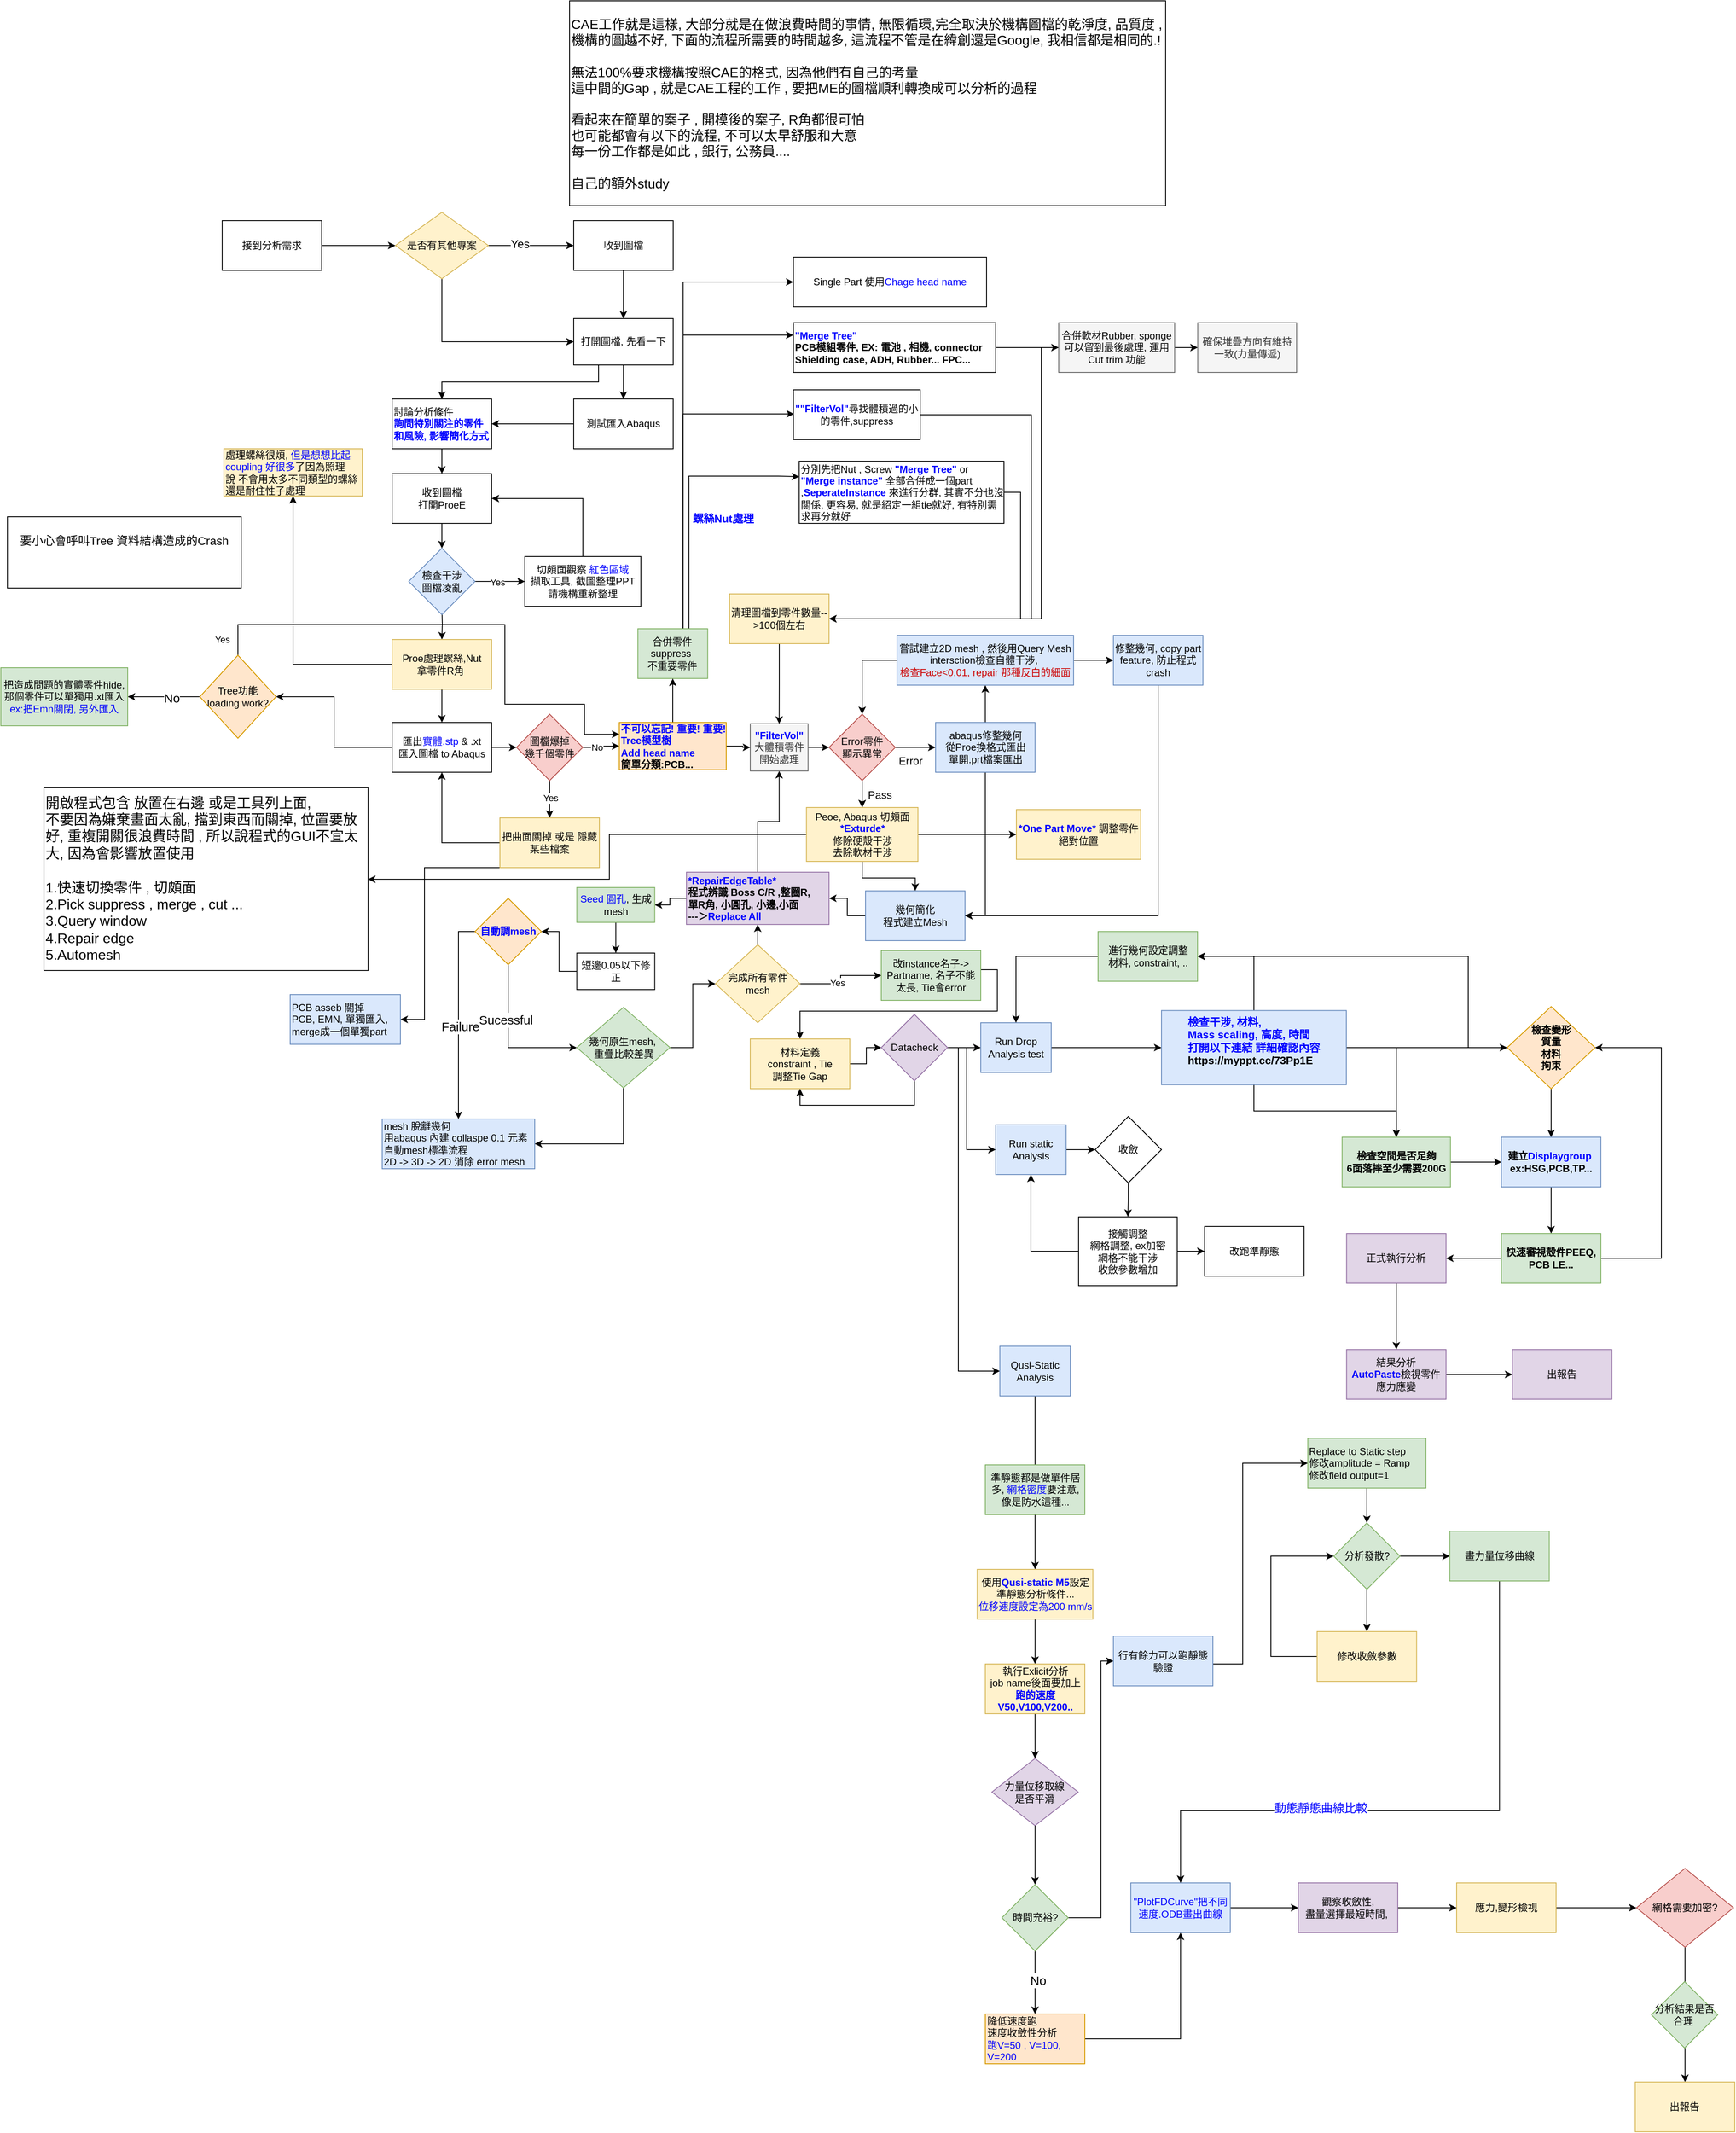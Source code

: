 <mxfile version="26.0.6" pages="3">
  <diagram name="建模流程" id="3Qes5rVlJUNfzLmKB2Mt">
    <mxGraphModel dx="1832" dy="1331" grid="0" gridSize="10" guides="1" tooltips="1" connect="1" arrows="1" fold="1" page="0" pageScale="1" pageWidth="827" pageHeight="1169" math="0" shadow="0">
      <root>
        <mxCell id="0" />
        <mxCell id="1" parent="0" />
        <mxCell id="-NAwhlw-cG3gBcsxiPQz-4" value="" style="edgeStyle=orthogonalEdgeStyle;rounded=0;orthogonalLoop=1;jettySize=auto;html=1;" parent="1" target="-NAwhlw-cG3gBcsxiPQz-3" edge="1">
          <mxGeometry relative="1" as="geometry">
            <mxPoint x="115" y="160" as="sourcePoint" />
          </mxGeometry>
        </mxCell>
        <mxCell id="-NAwhlw-cG3gBcsxiPQz-2" value="CAE工作就是這樣, 大部分就是在做浪費時間的事情, 無限循環,完全取決於機構圖檔的乾淨度, 品質度 , 機構的圖越不好, 下面的流程所需要的時間越多, 這流程不管是在緯創還是Google, 我相信都是相同的.!&amp;nbsp;&lt;div&gt;&lt;br&gt;&lt;/div&gt;&lt;div&gt;無法100%要求機構按照CAE的格式, 因為他們有自己的考量&lt;/div&gt;&lt;div&gt;這中間的Gap , 就是CAE工程的工作 , 要把ME的圖檔順利轉換成可以分析的過程&lt;/div&gt;&lt;div&gt;&lt;br&gt;&lt;/div&gt;&lt;div&gt;看起來在簡單的案子 , 開模後的案子, R角都很可怕&lt;/div&gt;&lt;div&gt;也可能都會有以下的流程, 不可以太早舒服和大意&lt;/div&gt;&lt;div&gt;每一份工作都是如此 , 銀行, 公務員....&lt;/div&gt;&lt;div&gt;&lt;br&gt;&lt;/div&gt;&lt;div&gt;自己的額外study&lt;/div&gt;" style="text;html=1;align=left;verticalAlign=middle;whiteSpace=wrap;rounded=0;fontSize=16;strokeColor=default;" parent="1" vertex="1">
          <mxGeometry x="269" y="-570" width="719" height="247" as="geometry" />
        </mxCell>
        <mxCell id="-NAwhlw-cG3gBcsxiPQz-6" value="" style="edgeStyle=orthogonalEdgeStyle;rounded=0;orthogonalLoop=1;jettySize=auto;html=1;" parent="1" source="-NAwhlw-cG3gBcsxiPQz-3" target="-NAwhlw-cG3gBcsxiPQz-5" edge="1">
          <mxGeometry relative="1" as="geometry" />
        </mxCell>
        <mxCell id="h0YojWoYMvBIJHFkg1gc-26" value="" style="edgeStyle=orthogonalEdgeStyle;rounded=0;orthogonalLoop=1;jettySize=auto;html=1;" parent="1" source="-NAwhlw-cG3gBcsxiPQz-3" target="h0YojWoYMvBIJHFkg1gc-25" edge="1">
          <mxGeometry relative="1" as="geometry" />
        </mxCell>
        <mxCell id="-NAwhlw-cG3gBcsxiPQz-3" value="&lt;div&gt;Proe處理螺絲,Nut&lt;/div&gt;&lt;div&gt;拿零件R角&amp;nbsp;&lt;/div&gt;" style="rounded=0;whiteSpace=wrap;html=1;fillColor=#fff2cc;strokeColor=#d6b656;" parent="1" vertex="1">
          <mxGeometry x="55" y="200" width="120" height="60" as="geometry" />
        </mxCell>
        <mxCell id="-NAwhlw-cG3gBcsxiPQz-8" value="" style="edgeStyle=orthogonalEdgeStyle;rounded=0;orthogonalLoop=1;jettySize=auto;html=1;" parent="1" source="-NAwhlw-cG3gBcsxiPQz-5" target="-NAwhlw-cG3gBcsxiPQz-7" edge="1">
          <mxGeometry relative="1" as="geometry" />
        </mxCell>
        <mxCell id="h0YojWoYMvBIJHFkg1gc-8" value="" style="edgeStyle=orthogonalEdgeStyle;rounded=0;orthogonalLoop=1;jettySize=auto;html=1;" parent="1" source="-NAwhlw-cG3gBcsxiPQz-5" target="h0YojWoYMvBIJHFkg1gc-7" edge="1">
          <mxGeometry relative="1" as="geometry" />
        </mxCell>
        <mxCell id="-NAwhlw-cG3gBcsxiPQz-5" value="&lt;div&gt;匯出&lt;font style=&quot;color: rgb(0, 0, 255);&quot;&gt;實體.stp&lt;/font&gt; &amp;amp; .xt&lt;/div&gt;匯入圖檔 to Abaqus" style="rounded=0;whiteSpace=wrap;html=1;" parent="1" vertex="1">
          <mxGeometry x="55" y="300" width="120" height="60" as="geometry" />
        </mxCell>
        <mxCell id="-NAwhlw-cG3gBcsxiPQz-12" value="" style="edgeStyle=orthogonalEdgeStyle;rounded=0;orthogonalLoop=1;jettySize=auto;html=1;" parent="1" source="-NAwhlw-cG3gBcsxiPQz-7" target="-NAwhlw-cG3gBcsxiPQz-11" edge="1">
          <mxGeometry relative="1" as="geometry" />
        </mxCell>
        <mxCell id="-NAwhlw-cG3gBcsxiPQz-15" value="Yes" style="edgeLabel;html=1;align=center;verticalAlign=middle;resizable=0;points=[];" parent="-NAwhlw-cG3gBcsxiPQz-12" vertex="1" connectable="0">
          <mxGeometry x="-0.096" y="1" relative="1" as="geometry">
            <mxPoint as="offset" />
          </mxGeometry>
        </mxCell>
        <mxCell id="EM37hqnCTv_VpbQ3SYWt-24" value="" style="edgeStyle=orthogonalEdgeStyle;rounded=0;orthogonalLoop=1;jettySize=auto;html=1;" parent="1" source="-NAwhlw-cG3gBcsxiPQz-7" target="EM37hqnCTv_VpbQ3SYWt-15" edge="1">
          <mxGeometry relative="1" as="geometry" />
        </mxCell>
        <mxCell id="EM37hqnCTv_VpbQ3SYWt-25" value="No" style="edgeLabel;html=1;align=center;verticalAlign=middle;resizable=0;points=[];" parent="EM37hqnCTv_VpbQ3SYWt-24" vertex="1" connectable="0">
          <mxGeometry x="-0.257" relative="1" as="geometry">
            <mxPoint as="offset" />
          </mxGeometry>
        </mxCell>
        <mxCell id="-NAwhlw-cG3gBcsxiPQz-7" value="圖檔爆掉&lt;div&gt;幾千個零件&lt;/div&gt;" style="rhombus;whiteSpace=wrap;html=1;rounded=0;fillColor=#f8cecc;strokeColor=#b85450;" parent="1" vertex="1">
          <mxGeometry x="205" y="290" width="80" height="80" as="geometry" />
        </mxCell>
        <mxCell id="h0YojWoYMvBIJHFkg1gc-75" style="edgeStyle=orthogonalEdgeStyle;rounded=0;orthogonalLoop=1;jettySize=auto;html=1;entryX=0;entryY=0.25;entryDx=0;entryDy=0;" parent="1" source="-NAwhlw-cG3gBcsxiPQz-9" target="h0YojWoYMvBIJHFkg1gc-72" edge="1">
          <mxGeometry relative="1" as="geometry">
            <Array as="points">
              <mxPoint x="413" y="3" />
              <mxPoint x="521" y="3" />
            </Array>
          </mxGeometry>
        </mxCell>
        <mxCell id="h0YojWoYMvBIJHFkg1gc-77" value="&lt;font style=&quot;font-size: 13px;&quot;&gt;螺絲Nut處理&lt;/font&gt;" style="edgeLabel;html=1;align=center;verticalAlign=middle;resizable=0;points=[];fontStyle=1;fontColor=#0000FF;" parent="h0YojWoYMvBIJHFkg1gc-75" vertex="1" connectable="0">
          <mxGeometry x="-0.334" y="-4" relative="1" as="geometry">
            <mxPoint x="37" y="-28" as="offset" />
          </mxGeometry>
        </mxCell>
        <mxCell id="h0YojWoYMvBIJHFkg1gc-80" style="edgeStyle=orthogonalEdgeStyle;rounded=0;orthogonalLoop=1;jettySize=auto;html=1;exitX=0.5;exitY=0;exitDx=0;exitDy=0;entryX=0;entryY=0.5;entryDx=0;entryDy=0;" parent="1" edge="1">
          <mxGeometry relative="1" as="geometry">
            <mxPoint x="380.005" y="188" as="sourcePoint" />
            <mxPoint x="539.76" y="-72" as="targetPoint" />
            <Array as="points">
              <mxPoint x="405.76" y="188" />
              <mxPoint x="405.76" y="-72" />
            </Array>
          </mxGeometry>
        </mxCell>
        <mxCell id="O2tC0hAaCtJEgRoRTF35-1" style="edgeStyle=orthogonalEdgeStyle;rounded=0;orthogonalLoop=1;jettySize=auto;html=1;entryX=0;entryY=0.25;entryDx=0;entryDy=0;" parent="1" source="-NAwhlw-cG3gBcsxiPQz-9" target="h0YojWoYMvBIJHFkg1gc-84" edge="1">
          <mxGeometry relative="1" as="geometry">
            <Array as="points">
              <mxPoint x="406" y="-167" />
            </Array>
          </mxGeometry>
        </mxCell>
        <mxCell id="O2tC0hAaCtJEgRoRTF35-12" style="edgeStyle=orthogonalEdgeStyle;rounded=0;orthogonalLoop=1;jettySize=auto;html=1;exitX=0.75;exitY=0;exitDx=0;exitDy=0;entryX=0;entryY=0.5;entryDx=0;entryDy=0;" parent="1" source="-NAwhlw-cG3gBcsxiPQz-9" target="O2tC0hAaCtJEgRoRTF35-11" edge="1">
          <mxGeometry relative="1" as="geometry">
            <Array as="points">
              <mxPoint x="406" y="187" />
              <mxPoint x="406" y="-231" />
            </Array>
          </mxGeometry>
        </mxCell>
        <mxCell id="-NAwhlw-cG3gBcsxiPQz-9" value="合併零件&lt;div&gt;suppress&amp;nbsp;&lt;/div&gt;&lt;div&gt;不重要零件&lt;/div&gt;" style="whiteSpace=wrap;html=1;rounded=0;fillColor=#d5e8d4;strokeColor=#82b366;" parent="1" vertex="1">
          <mxGeometry x="351.38" y="187" width="84.25" height="60" as="geometry" />
        </mxCell>
        <mxCell id="-NAwhlw-cG3gBcsxiPQz-13" style="edgeStyle=orthogonalEdgeStyle;rounded=0;orthogonalLoop=1;jettySize=auto;html=1;entryX=0.5;entryY=1;entryDx=0;entryDy=0;" parent="1" source="-NAwhlw-cG3gBcsxiPQz-11" target="-NAwhlw-cG3gBcsxiPQz-5" edge="1">
          <mxGeometry relative="1" as="geometry" />
        </mxCell>
        <mxCell id="d0MaOTBvtWQpELDMKfqp-11" style="edgeStyle=orthogonalEdgeStyle;rounded=0;orthogonalLoop=1;jettySize=auto;html=1;exitX=0.5;exitY=1;exitDx=0;exitDy=0;entryX=1;entryY=0.5;entryDx=0;entryDy=0;" parent="1" source="-NAwhlw-cG3gBcsxiPQz-11" target="d0MaOTBvtWQpELDMKfqp-10" edge="1">
          <mxGeometry relative="1" as="geometry">
            <Array as="points">
              <mxPoint x="94" y="475" />
              <mxPoint x="94" y="658" />
            </Array>
          </mxGeometry>
        </mxCell>
        <mxCell id="-NAwhlw-cG3gBcsxiPQz-11" value="&lt;div&gt;&lt;br&gt;&lt;/div&gt;把曲面關掉 或是 隱藏某些檔案&lt;div&gt;&lt;br&gt;&lt;/div&gt;" style="whiteSpace=wrap;html=1;rounded=0;fillColor=#fff2cc;strokeColor=#d6b656;" parent="1" vertex="1">
          <mxGeometry x="185" y="415" width="120" height="60" as="geometry" />
        </mxCell>
        <mxCell id="-NAwhlw-cG3gBcsxiPQz-22" value="" style="edgeStyle=orthogonalEdgeStyle;rounded=0;orthogonalLoop=1;jettySize=auto;html=1;" parent="1" source="-NAwhlw-cG3gBcsxiPQz-18" target="-NAwhlw-cG3gBcsxiPQz-21" edge="1">
          <mxGeometry relative="1" as="geometry" />
        </mxCell>
        <mxCell id="-NAwhlw-cG3gBcsxiPQz-18" value="&lt;div&gt;收到圖檔&lt;/div&gt;打開ProeE" style="rounded=0;whiteSpace=wrap;html=1;" parent="1" vertex="1">
          <mxGeometry x="55" width="120" height="60" as="geometry" />
        </mxCell>
        <mxCell id="-NAwhlw-cG3gBcsxiPQz-25" value="" style="edgeStyle=orthogonalEdgeStyle;rounded=0;orthogonalLoop=1;jettySize=auto;html=1;" parent="1" source="-NAwhlw-cG3gBcsxiPQz-21" target="-NAwhlw-cG3gBcsxiPQz-24" edge="1">
          <mxGeometry relative="1" as="geometry" />
        </mxCell>
        <mxCell id="-NAwhlw-cG3gBcsxiPQz-29" value="Yes" style="edgeLabel;html=1;align=center;verticalAlign=middle;resizable=0;points=[];" parent="-NAwhlw-cG3gBcsxiPQz-25" vertex="1" connectable="0">
          <mxGeometry x="-0.113" y="-1" relative="1" as="geometry">
            <mxPoint as="offset" />
          </mxGeometry>
        </mxCell>
        <mxCell id="-NAwhlw-cG3gBcsxiPQz-21" value="檢查干涉&lt;div&gt;圖檔凌亂&lt;/div&gt;" style="rhombus;whiteSpace=wrap;html=1;rounded=0;fillColor=#dae8fc;strokeColor=#6c8ebf;" parent="1" vertex="1">
          <mxGeometry x="75" y="90" width="80" height="80" as="geometry" />
        </mxCell>
        <mxCell id="-NAwhlw-cG3gBcsxiPQz-26" style="edgeStyle=orthogonalEdgeStyle;rounded=0;orthogonalLoop=1;jettySize=auto;html=1;exitX=0.5;exitY=0;exitDx=0;exitDy=0;entryX=1;entryY=0.5;entryDx=0;entryDy=0;" parent="1" source="-NAwhlw-cG3gBcsxiPQz-24" target="-NAwhlw-cG3gBcsxiPQz-18" edge="1">
          <mxGeometry relative="1" as="geometry" />
        </mxCell>
        <mxCell id="-NAwhlw-cG3gBcsxiPQz-24" value="&lt;div&gt;切頗面觀察 &lt;font style=&quot;color: rgb(0, 0, 255);&quot;&gt;紅色區域&lt;/font&gt;&lt;/div&gt;&lt;div&gt;擷取工具, 截圖整理PPT&lt;/div&gt;請機構重新整理" style="whiteSpace=wrap;html=1;rounded=0;" parent="1" vertex="1">
          <mxGeometry x="215" y="100" width="140" height="60" as="geometry" />
        </mxCell>
        <mxCell id="-NAwhlw-cG3gBcsxiPQz-28" value="" style="edgeStyle=orthogonalEdgeStyle;rounded=0;orthogonalLoop=1;jettySize=auto;html=1;" parent="1" source="-NAwhlw-cG3gBcsxiPQz-27" target="-NAwhlw-cG3gBcsxiPQz-18" edge="1">
          <mxGeometry relative="1" as="geometry" />
        </mxCell>
        <mxCell id="-NAwhlw-cG3gBcsxiPQz-27" value="討論分析條件&lt;div&gt;&lt;font style=&quot;color: rgb(0, 0, 255);&quot;&gt;&lt;b&gt;詢問特別關注的零件和風險, 影響簡化方式&lt;/b&gt;&lt;/font&gt;&lt;/div&gt;" style="rounded=0;whiteSpace=wrap;html=1;align=left;" parent="1" vertex="1">
          <mxGeometry x="55" y="-90" width="120" height="60" as="geometry" />
        </mxCell>
        <mxCell id="IG81cxF1bUKnzUXy0FTc-5" style="edgeStyle=orthogonalEdgeStyle;rounded=0;orthogonalLoop=1;jettySize=auto;html=1;entryX=1;entryY=0.5;entryDx=0;entryDy=0;" parent="1" source="-NAwhlw-cG3gBcsxiPQz-30" target="kd_xp62n2o6V_G3wPQXQ-1" edge="1">
          <mxGeometry relative="1" as="geometry" />
        </mxCell>
        <mxCell id="-NAwhlw-cG3gBcsxiPQz-30" value="幾何簡化&lt;div&gt;程式建立Mesh&lt;/div&gt;" style="rounded=0;whiteSpace=wrap;html=1;fillColor=#dae8fc;strokeColor=#6c8ebf;" parent="1" vertex="1">
          <mxGeometry x="626" y="503" width="120" height="60" as="geometry" />
        </mxCell>
        <mxCell id="1L4MWceTh6y_2CvtbCoj-46" style="edgeStyle=orthogonalEdgeStyle;rounded=0;orthogonalLoop=1;jettySize=auto;html=1;exitX=1;exitY=0.5;exitDx=0;exitDy=0;" parent="1" source="-NAwhlw-cG3gBcsxiPQz-31" target="-NAwhlw-cG3gBcsxiPQz-33" edge="1">
          <mxGeometry relative="1" as="geometry">
            <Array as="points">
              <mxPoint x="785" y="598" />
              <mxPoint x="785" y="648" />
              <mxPoint x="547" y="648" />
            </Array>
          </mxGeometry>
        </mxCell>
        <mxCell id="-NAwhlw-cG3gBcsxiPQz-31" value="改instance名子-&amp;gt;&lt;div&gt;Partname, 名子不能太長, Tie會error&lt;/div&gt;" style="rounded=0;whiteSpace=wrap;html=1;fillColor=#d5e8d4;strokeColor=#82b366;" parent="1" vertex="1">
          <mxGeometry x="645" y="575" width="120" height="60" as="geometry" />
        </mxCell>
        <mxCell id="-NAwhlw-cG3gBcsxiPQz-53" style="edgeStyle=orthogonalEdgeStyle;rounded=0;orthogonalLoop=1;jettySize=auto;html=1;exitX=0.5;exitY=1;exitDx=0;exitDy=0;entryX=0.5;entryY=0;entryDx=0;entryDy=0;" parent="1" target="-NAwhlw-cG3gBcsxiPQz-42" edge="1">
          <mxGeometry relative="1" as="geometry">
            <mxPoint x="622" y="370" as="sourcePoint" />
          </mxGeometry>
        </mxCell>
        <mxCell id="-NAwhlw-cG3gBcsxiPQz-36" value="" style="edgeStyle=orthogonalEdgeStyle;rounded=0;orthogonalLoop=1;jettySize=auto;html=1;" parent="1" source="-NAwhlw-cG3gBcsxiPQz-33" target="-NAwhlw-cG3gBcsxiPQz-35" edge="1">
          <mxGeometry relative="1" as="geometry" />
        </mxCell>
        <mxCell id="-NAwhlw-cG3gBcsxiPQz-33" value="材料定義&lt;div&gt;constraint , Tie&lt;/div&gt;&lt;div&gt;調整Tie Gap&lt;/div&gt;" style="rounded=0;whiteSpace=wrap;html=1;fillColor=#fff2cc;strokeColor=#d6b656;" parent="1" vertex="1">
          <mxGeometry x="487" y="681.5" width="120" height="60" as="geometry" />
        </mxCell>
        <mxCell id="-NAwhlw-cG3gBcsxiPQz-57" style="edgeStyle=orthogonalEdgeStyle;rounded=0;orthogonalLoop=1;jettySize=auto;html=1;exitX=0.5;exitY=1;exitDx=0;exitDy=0;entryX=0.5;entryY=1;entryDx=0;entryDy=0;" parent="1" source="-NAwhlw-cG3gBcsxiPQz-35" target="-NAwhlw-cG3gBcsxiPQz-33" edge="1">
          <mxGeometry relative="1" as="geometry" />
        </mxCell>
        <mxCell id="-NAwhlw-cG3gBcsxiPQz-59" value="" style="edgeStyle=orthogonalEdgeStyle;rounded=0;orthogonalLoop=1;jettySize=auto;html=1;" parent="1" source="-NAwhlw-cG3gBcsxiPQz-35" target="-NAwhlw-cG3gBcsxiPQz-58" edge="1">
          <mxGeometry relative="1" as="geometry" />
        </mxCell>
        <mxCell id="-NAwhlw-cG3gBcsxiPQz-79" style="edgeStyle=orthogonalEdgeStyle;rounded=0;orthogonalLoop=1;jettySize=auto;html=1;exitX=1;exitY=0.5;exitDx=0;exitDy=0;entryX=0;entryY=0.5;entryDx=0;entryDy=0;" parent="1" source="-NAwhlw-cG3gBcsxiPQz-35" target="-NAwhlw-cG3gBcsxiPQz-78" edge="1">
          <mxGeometry relative="1" as="geometry">
            <Array as="points">
              <mxPoint x="748" y="692" />
              <mxPoint x="748" y="815" />
            </Array>
          </mxGeometry>
        </mxCell>
        <mxCell id="h0YojWoYMvBIJHFkg1gc-30" style="edgeStyle=orthogonalEdgeStyle;rounded=0;orthogonalLoop=1;jettySize=auto;html=1;exitX=1;exitY=0.5;exitDx=0;exitDy=0;entryX=0;entryY=0.5;entryDx=0;entryDy=0;" parent="1" source="-NAwhlw-cG3gBcsxiPQz-35" target="h0YojWoYMvBIJHFkg1gc-27" edge="1">
          <mxGeometry relative="1" as="geometry">
            <Array as="points">
              <mxPoint x="738" y="692" />
              <mxPoint x="738" y="1082" />
            </Array>
          </mxGeometry>
        </mxCell>
        <mxCell id="-NAwhlw-cG3gBcsxiPQz-35" value="Datacheck" style="rhombus;whiteSpace=wrap;html=1;rounded=0;fillColor=#e1d5e7;strokeColor=#9673a6;" parent="1" vertex="1">
          <mxGeometry x="645" y="652" width="80" height="80" as="geometry" />
        </mxCell>
        <mxCell id="Pm8WJmDP1-OXeyv_apWU-4" style="edgeStyle=orthogonalEdgeStyle;rounded=0;orthogonalLoop=1;jettySize=auto;html=1;" parent="1" source="-NAwhlw-cG3gBcsxiPQz-42" target="bjWpNslP9fqNFomSuvw7-1" edge="1">
          <mxGeometry relative="1" as="geometry">
            <Array as="points">
              <mxPoint x="317" y="435" />
              <mxPoint x="317" y="489" />
            </Array>
          </mxGeometry>
        </mxCell>
        <mxCell id="IG81cxF1bUKnzUXy0FTc-2" value="" style="edgeStyle=orthogonalEdgeStyle;rounded=0;orthogonalLoop=1;jettySize=auto;html=1;" parent="1" source="-NAwhlw-cG3gBcsxiPQz-42" target="IG81cxF1bUKnzUXy0FTc-1" edge="1">
          <mxGeometry relative="1" as="geometry" />
        </mxCell>
        <mxCell id="IG81cxF1bUKnzUXy0FTc-4" style="edgeStyle=orthogonalEdgeStyle;rounded=0;orthogonalLoop=1;jettySize=auto;html=1;entryX=0.5;entryY=0;entryDx=0;entryDy=0;" parent="1" source="-NAwhlw-cG3gBcsxiPQz-42" target="-NAwhlw-cG3gBcsxiPQz-30" edge="1">
          <mxGeometry relative="1" as="geometry" />
        </mxCell>
        <mxCell id="-NAwhlw-cG3gBcsxiPQz-42" value="&lt;div&gt;Peoe, Abaqus 切頗面&lt;/div&gt;&lt;div&gt;&lt;font style=&quot;color: rgb(0, 0, 255);&quot;&gt;&lt;b&gt;*Exturde*&lt;/b&gt;&lt;/font&gt;&lt;/div&gt;&lt;div&gt;修除硬殼干涉&lt;/div&gt;去除軟材干涉" style="rounded=0;whiteSpace=wrap;html=1;fillColor=#fff2cc;strokeColor=#d6b656;" parent="1" vertex="1">
          <mxGeometry x="554.75" y="402.5" width="134.5" height="65" as="geometry" />
        </mxCell>
        <mxCell id="9Szz-x9rXEIDW8eFHTnj-1" style="edgeStyle=orthogonalEdgeStyle;rounded=0;orthogonalLoop=1;jettySize=auto;html=1;entryX=0;entryY=0.5;entryDx=0;entryDy=0;" parent="1" source="-NAwhlw-cG3gBcsxiPQz-58" target="EM37hqnCTv_VpbQ3SYWt-41" edge="1">
          <mxGeometry relative="1" as="geometry" />
        </mxCell>
        <mxCell id="-NAwhlw-cG3gBcsxiPQz-58" value="Run Drop Analysis test" style="whiteSpace=wrap;html=1;rounded=0;fillColor=#dae8fc;strokeColor=#6c8ebf;" parent="1" vertex="1">
          <mxGeometry x="765" y="662" width="85" height="60" as="geometry" />
        </mxCell>
        <mxCell id="EM37hqnCTv_VpbQ3SYWt-37" value="" style="edgeStyle=orthogonalEdgeStyle;rounded=0;orthogonalLoop=1;jettySize=auto;html=1;" parent="1" source="-NAwhlw-cG3gBcsxiPQz-60" target="-NAwhlw-cG3gBcsxiPQz-62" edge="1">
          <mxGeometry relative="1" as="geometry" />
        </mxCell>
        <mxCell id="EM37hqnCTv_VpbQ3SYWt-45" style="edgeStyle=orthogonalEdgeStyle;rounded=0;orthogonalLoop=1;jettySize=auto;html=1;entryX=1;entryY=0.5;entryDx=0;entryDy=0;" parent="1" source="-NAwhlw-cG3gBcsxiPQz-60" target="-NAwhlw-cG3gBcsxiPQz-64" edge="1">
          <mxGeometry relative="1" as="geometry">
            <Array as="points">
              <mxPoint x="1353" y="582" />
            </Array>
          </mxGeometry>
        </mxCell>
        <mxCell id="d0MaOTBvtWQpELDMKfqp-2" value="" style="edgeStyle=orthogonalEdgeStyle;rounded=0;orthogonalLoop=1;jettySize=auto;html=1;" parent="1" source="-NAwhlw-cG3gBcsxiPQz-60" target="d0MaOTBvtWQpELDMKfqp-1" edge="1">
          <mxGeometry relative="1" as="geometry" />
        </mxCell>
        <mxCell id="-NAwhlw-cG3gBcsxiPQz-60" value="檢查變形&lt;div&gt;質量&lt;/div&gt;&lt;div&gt;材料&lt;/div&gt;&lt;div&gt;拘束&lt;/div&gt;" style="rhombus;whiteSpace=wrap;html=1;rounded=0;fillColor=#ffe6cc;strokeColor=#d79b00;fontStyle=1" parent="1" vertex="1">
          <mxGeometry x="1400" y="642.5" width="106" height="99" as="geometry" />
        </mxCell>
        <mxCell id="d0MaOTBvtWQpELDMKfqp-3" value="" style="edgeStyle=orthogonalEdgeStyle;rounded=0;orthogonalLoop=1;jettySize=auto;html=1;" parent="1" source="-NAwhlw-cG3gBcsxiPQz-62" target="d0MaOTBvtWQpELDMKfqp-1" edge="1">
          <mxGeometry relative="1" as="geometry" />
        </mxCell>
        <mxCell id="-NAwhlw-cG3gBcsxiPQz-62" value="&lt;div&gt;&lt;span style=&quot;background-color: transparent; color: light-dark(rgb(0, 0, 0), rgb(255, 255, 255));&quot;&gt;檢查空間是否足夠&lt;/span&gt;&lt;/div&gt;&lt;div&gt;&lt;span style=&quot;background-color: transparent; color: light-dark(rgb(0, 0, 0), rgb(255, 255, 255));&quot;&gt;6面落摔至少需要200G&lt;/span&gt;&lt;/div&gt;" style="whiteSpace=wrap;html=1;rounded=0;fillColor=#d5e8d4;strokeColor=#82b366;fontStyle=1" parent="1" vertex="1">
          <mxGeometry x="1200.87" y="800" width="130.75" height="60" as="geometry" />
        </mxCell>
        <mxCell id="-NAwhlw-cG3gBcsxiPQz-66" style="edgeStyle=orthogonalEdgeStyle;rounded=0;orthogonalLoop=1;jettySize=auto;html=1;entryX=0.5;entryY=0;entryDx=0;entryDy=0;" parent="1" source="-NAwhlw-cG3gBcsxiPQz-64" target="-NAwhlw-cG3gBcsxiPQz-58" edge="1">
          <mxGeometry relative="1" as="geometry" />
        </mxCell>
        <mxCell id="-NAwhlw-cG3gBcsxiPQz-64" value="進行幾何設定調整&lt;div&gt;材料, constraint, ..&lt;/div&gt;" style="whiteSpace=wrap;html=1;rounded=0;fillColor=#d5e8d4;strokeColor=#82b366;" parent="1" vertex="1">
          <mxGeometry x="906.5" y="552" width="120" height="60" as="geometry" />
        </mxCell>
        <mxCell id="-NAwhlw-cG3gBcsxiPQz-73" value="" style="edgeStyle=orthogonalEdgeStyle;rounded=0;orthogonalLoop=1;jettySize=auto;html=1;" parent="1" source="-NAwhlw-cG3gBcsxiPQz-71" target="-NAwhlw-cG3gBcsxiPQz-42" edge="1">
          <mxGeometry relative="1" as="geometry" />
        </mxCell>
        <mxCell id="Pm8WJmDP1-OXeyv_apWU-5" value="Pass" style="edgeLabel;html=1;align=center;verticalAlign=middle;resizable=0;points=[];fontSize=13;" parent="-NAwhlw-cG3gBcsxiPQz-73" vertex="1" connectable="0">
          <mxGeometry x="0.253" y="4" relative="1" as="geometry">
            <mxPoint x="17" y="-4" as="offset" />
          </mxGeometry>
        </mxCell>
        <mxCell id="-NAwhlw-cG3gBcsxiPQz-75" value="" style="edgeStyle=orthogonalEdgeStyle;rounded=0;orthogonalLoop=1;jettySize=auto;html=1;" parent="1" source="-NAwhlw-cG3gBcsxiPQz-71" target="-NAwhlw-cG3gBcsxiPQz-74" edge="1">
          <mxGeometry relative="1" as="geometry" />
        </mxCell>
        <mxCell id="k6aPIWEecup2agCKspbl-1" value="Error" style="edgeLabel;html=1;align=center;verticalAlign=middle;resizable=0;points=[];fontSize=13;" vertex="1" connectable="0" parent="-NAwhlw-cG3gBcsxiPQz-75">
          <mxGeometry x="-0.274" y="-3" relative="1" as="geometry">
            <mxPoint y="13" as="offset" />
          </mxGeometry>
        </mxCell>
        <mxCell id="-NAwhlw-cG3gBcsxiPQz-71" value="Error零件&lt;div&gt;顯示異常&lt;/div&gt;" style="rhombus;whiteSpace=wrap;html=1;rounded=0;fillColor=#f8cecc;strokeColor=#b85450;" parent="1" vertex="1">
          <mxGeometry x="582" y="290" width="80" height="80" as="geometry" />
        </mxCell>
        <mxCell id="1L4MWceTh6y_2CvtbCoj-2" value="" style="edgeStyle=orthogonalEdgeStyle;rounded=0;orthogonalLoop=1;jettySize=auto;html=1;" parent="1" source="-NAwhlw-cG3gBcsxiPQz-74" target="1L4MWceTh6y_2CvtbCoj-1" edge="1">
          <mxGeometry relative="1" as="geometry" />
        </mxCell>
        <mxCell id="1L4MWceTh6y_2CvtbCoj-6" style="edgeStyle=orthogonalEdgeStyle;rounded=0;orthogonalLoop=1;jettySize=auto;html=1;exitX=0.5;exitY=1;exitDx=0;exitDy=0;entryX=1;entryY=0.5;entryDx=0;entryDy=0;" parent="1" source="-NAwhlw-cG3gBcsxiPQz-74" target="-NAwhlw-cG3gBcsxiPQz-30" edge="1">
          <mxGeometry relative="1" as="geometry" />
        </mxCell>
        <mxCell id="-NAwhlw-cG3gBcsxiPQz-74" value="abaqus修整幾何&lt;div&gt;從Proe換格式匯出&lt;/div&gt;&lt;div&gt;單開.prt檔案匯出&lt;/div&gt;" style="whiteSpace=wrap;html=1;rounded=0;fillColor=#dae8fc;strokeColor=#6c8ebf;" parent="1" vertex="1">
          <mxGeometry x="710.5" y="300" width="120" height="60" as="geometry" />
        </mxCell>
        <mxCell id="-NAwhlw-cG3gBcsxiPQz-83" value="" style="edgeStyle=orthogonalEdgeStyle;rounded=0;orthogonalLoop=1;jettySize=auto;html=1;" parent="1" source="-NAwhlw-cG3gBcsxiPQz-78" target="-NAwhlw-cG3gBcsxiPQz-82" edge="1">
          <mxGeometry relative="1" as="geometry" />
        </mxCell>
        <mxCell id="-NAwhlw-cG3gBcsxiPQz-78" value="Run static Analysis" style="whiteSpace=wrap;html=1;rounded=0;fillColor=#dae8fc;strokeColor=#6c8ebf;" parent="1" vertex="1">
          <mxGeometry x="783" y="785" width="85" height="60" as="geometry" />
        </mxCell>
        <mxCell id="-NAwhlw-cG3gBcsxiPQz-88" value="" style="edgeStyle=orthogonalEdgeStyle;rounded=0;orthogonalLoop=1;jettySize=auto;html=1;" parent="1" source="-NAwhlw-cG3gBcsxiPQz-82" target="-NAwhlw-cG3gBcsxiPQz-87" edge="1">
          <mxGeometry relative="1" as="geometry" />
        </mxCell>
        <mxCell id="-NAwhlw-cG3gBcsxiPQz-82" value="收斂" style="rhombus;whiteSpace=wrap;html=1;rounded=0;" parent="1" vertex="1">
          <mxGeometry x="903" y="775" width="80" height="80" as="geometry" />
        </mxCell>
        <mxCell id="-NAwhlw-cG3gBcsxiPQz-90" style="edgeStyle=orthogonalEdgeStyle;rounded=0;orthogonalLoop=1;jettySize=auto;html=1;entryX=0.5;entryY=1;entryDx=0;entryDy=0;" parent="1" source="-NAwhlw-cG3gBcsxiPQz-87" target="-NAwhlw-cG3gBcsxiPQz-78" edge="1">
          <mxGeometry relative="1" as="geometry" />
        </mxCell>
        <mxCell id="-NAwhlw-cG3gBcsxiPQz-92" value="" style="edgeStyle=orthogonalEdgeStyle;rounded=0;orthogonalLoop=1;jettySize=auto;html=1;" parent="1" source="-NAwhlw-cG3gBcsxiPQz-87" target="-NAwhlw-cG3gBcsxiPQz-91" edge="1">
          <mxGeometry relative="1" as="geometry" />
        </mxCell>
        <mxCell id="-NAwhlw-cG3gBcsxiPQz-87" value="接觸調整&lt;div&gt;網格調整, ex加密&lt;/div&gt;&lt;div&gt;網格不能干涉&lt;/div&gt;&lt;div&gt;收斂參數增加&lt;/div&gt;" style="whiteSpace=wrap;html=1;rounded=0;" parent="1" vertex="1">
          <mxGeometry x="883" y="896" width="119" height="83" as="geometry" />
        </mxCell>
        <mxCell id="-NAwhlw-cG3gBcsxiPQz-91" value="改跑準靜態" style="rounded=0;whiteSpace=wrap;html=1;" parent="1" vertex="1">
          <mxGeometry x="1035" y="907.5" width="120" height="60" as="geometry" />
        </mxCell>
        <mxCell id="1L4MWceTh6y_2CvtbCoj-3" style="edgeStyle=orthogonalEdgeStyle;rounded=0;orthogonalLoop=1;jettySize=auto;html=1;exitX=0;exitY=0.5;exitDx=0;exitDy=0;entryX=0.5;entryY=0;entryDx=0;entryDy=0;" parent="1" source="1L4MWceTh6y_2CvtbCoj-1" target="-NAwhlw-cG3gBcsxiPQz-71" edge="1">
          <mxGeometry relative="1" as="geometry" />
        </mxCell>
        <mxCell id="1L4MWceTh6y_2CvtbCoj-5" value="" style="edgeStyle=orthogonalEdgeStyle;rounded=0;orthogonalLoop=1;jettySize=auto;html=1;" parent="1" source="1L4MWceTh6y_2CvtbCoj-1" target="1L4MWceTh6y_2CvtbCoj-4" edge="1">
          <mxGeometry relative="1" as="geometry" />
        </mxCell>
        <mxCell id="1L4MWceTh6y_2CvtbCoj-1" value="嘗試建立2D mesh , 然後用Query Mesh intersction檢查自體干涉,&amp;nbsp;&lt;div&gt;&lt;font style=&quot;color: rgb(204, 0, 0);&quot;&gt;檢查Face&amp;lt;0.01, repair 那種反白的細面&lt;/font&gt;&lt;/div&gt;" style="whiteSpace=wrap;html=1;fillColor=#dae8fc;strokeColor=#6c8ebf;rounded=0;" parent="1" vertex="1">
          <mxGeometry x="664" y="195" width="213" height="60" as="geometry" />
        </mxCell>
        <mxCell id="1L4MWceTh6y_2CvtbCoj-9" style="edgeStyle=orthogonalEdgeStyle;rounded=0;orthogonalLoop=1;jettySize=auto;html=1;exitX=0.5;exitY=1;exitDx=0;exitDy=0;entryX=1;entryY=0.5;entryDx=0;entryDy=0;" parent="1" source="1L4MWceTh6y_2CvtbCoj-4" target="-NAwhlw-cG3gBcsxiPQz-30" edge="1">
          <mxGeometry relative="1" as="geometry" />
        </mxCell>
        <mxCell id="1L4MWceTh6y_2CvtbCoj-4" value="修整幾何, copy part feature, 防止程式crash" style="whiteSpace=wrap;html=1;fillColor=#dae8fc;strokeColor=#6c8ebf;rounded=0;" parent="1" vertex="1">
          <mxGeometry x="925" y="195" width="108" height="60" as="geometry" />
        </mxCell>
        <mxCell id="1L4MWceTh6y_2CvtbCoj-19" style="edgeStyle=orthogonalEdgeStyle;rounded=0;orthogonalLoop=1;jettySize=auto;html=1;exitX=0;exitY=0.5;exitDx=0;exitDy=0;" parent="1" source="1L4MWceTh6y_2CvtbCoj-12" target="1L4MWceTh6y_2CvtbCoj-18" edge="1">
          <mxGeometry relative="1" as="geometry" />
        </mxCell>
        <mxCell id="kd_xp62n2o6V_G3wPQXQ-4" value="Failure" style="edgeLabel;html=1;align=center;verticalAlign=middle;resizable=0;points=[];fontSize=15;" parent="1L4MWceTh6y_2CvtbCoj-19" vertex="1" connectable="0">
          <mxGeometry x="0.088" y="2" relative="1" as="geometry">
            <mxPoint as="offset" />
          </mxGeometry>
        </mxCell>
        <mxCell id="1L4MWceTh6y_2CvtbCoj-50" value="" style="edgeStyle=orthogonalEdgeStyle;rounded=0;orthogonalLoop=1;jettySize=auto;html=1;" parent="1" source="1L4MWceTh6y_2CvtbCoj-12" target="1L4MWceTh6y_2CvtbCoj-49" edge="1">
          <mxGeometry relative="1" as="geometry">
            <Array as="points">
              <mxPoint x="195" y="692" />
            </Array>
          </mxGeometry>
        </mxCell>
        <mxCell id="uja6GSqQwrFna-BWHkGb-4" value="Sucessful" style="edgeLabel;html=1;align=center;verticalAlign=middle;resizable=0;points=[];fontSize=15;" parent="1L4MWceTh6y_2CvtbCoj-50" vertex="1" connectable="0">
          <mxGeometry x="-0.28" y="-3" relative="1" as="geometry">
            <mxPoint as="offset" />
          </mxGeometry>
        </mxCell>
        <mxCell id="1L4MWceTh6y_2CvtbCoj-12" value="&lt;font style=&quot;color: rgb(0, 0, 255);&quot;&gt;自動調mesh&lt;/font&gt;" style="rhombus;whiteSpace=wrap;html=1;rounded=0;fillColor=#ffe6cc;strokeColor=#d79b00;fontStyle=1" parent="1" vertex="1">
          <mxGeometry x="155" y="512" width="80" height="80" as="geometry" />
        </mxCell>
        <mxCell id="1L4MWceTh6y_2CvtbCoj-18" value="&lt;div&gt;mesh 脫離幾何&lt;/div&gt;用abaqus 內建 collaspe 0.1 元素&lt;div&gt;自動mesh標準流程&lt;/div&gt;&lt;div&gt;2D -&amp;gt; 3D -&amp;gt; 2D 消除 error mesh&lt;/div&gt;" style="rounded=0;whiteSpace=wrap;html=1;fillColor=#dae8fc;strokeColor=#6c8ebf;align=left;" parent="1" vertex="1">
          <mxGeometry x="43" y="778" width="184" height="60" as="geometry" />
        </mxCell>
        <mxCell id="1L4MWceTh6y_2CvtbCoj-38" style="edgeStyle=orthogonalEdgeStyle;rounded=0;orthogonalLoop=1;jettySize=auto;html=1;exitX=1;exitY=0.5;exitDx=0;exitDy=0;entryX=0;entryY=0.5;entryDx=0;entryDy=0;" parent="1" source="1L4MWceTh6y_2CvtbCoj-34" target="-NAwhlw-cG3gBcsxiPQz-31" edge="1">
          <mxGeometry relative="1" as="geometry" />
        </mxCell>
        <mxCell id="1L4MWceTh6y_2CvtbCoj-43" value="Yes" style="edgeLabel;html=1;align=center;verticalAlign=middle;resizable=0;points=[];" parent="1L4MWceTh6y_2CvtbCoj-38" vertex="1" connectable="0">
          <mxGeometry x="-0.171" y="1" relative="1" as="geometry">
            <mxPoint as="offset" />
          </mxGeometry>
        </mxCell>
        <mxCell id="uja6GSqQwrFna-BWHkGb-1" style="edgeStyle=orthogonalEdgeStyle;rounded=0;orthogonalLoop=1;jettySize=auto;html=1;exitX=0.5;exitY=0;exitDx=0;exitDy=0;entryX=0.5;entryY=1;entryDx=0;entryDy=0;" parent="1" source="kd_xp62n2o6V_G3wPQXQ-1" target="1L4MWceTh6y_2CvtbCoj-55" edge="1">
          <mxGeometry relative="1" as="geometry" />
        </mxCell>
        <mxCell id="1L4MWceTh6y_2CvtbCoj-34" value="完成所有零件mesh" style="rhombus;whiteSpace=wrap;html=1;rounded=0;fontSize=12;fillColor=#fff2cc;strokeColor=#d6b656;" parent="1" vertex="1">
          <mxGeometry x="445" y="568" width="102" height="94" as="geometry" />
        </mxCell>
        <mxCell id="1L4MWceTh6y_2CvtbCoj-51" style="edgeStyle=orthogonalEdgeStyle;rounded=0;orthogonalLoop=1;jettySize=auto;html=1;exitX=1;exitY=0.5;exitDx=0;exitDy=0;entryX=0;entryY=0.5;entryDx=0;entryDy=0;" parent="1" source="1L4MWceTh6y_2CvtbCoj-49" target="1L4MWceTh6y_2CvtbCoj-34" edge="1">
          <mxGeometry relative="1" as="geometry" />
        </mxCell>
        <mxCell id="1L4MWceTh6y_2CvtbCoj-53" style="edgeStyle=orthogonalEdgeStyle;rounded=0;orthogonalLoop=1;jettySize=auto;html=1;exitX=0.5;exitY=1;exitDx=0;exitDy=0;entryX=1;entryY=0.5;entryDx=0;entryDy=0;" parent="1" source="1L4MWceTh6y_2CvtbCoj-49" target="1L4MWceTh6y_2CvtbCoj-18" edge="1">
          <mxGeometry relative="1" as="geometry" />
        </mxCell>
        <mxCell id="1L4MWceTh6y_2CvtbCoj-49" value="幾何原生mesh,&amp;nbsp;&lt;div&gt;重疊比較差異&lt;/div&gt;" style="rhombus;whiteSpace=wrap;html=1;fillColor=#d5e8d4;strokeColor=#82b366;" parent="1" vertex="1">
          <mxGeometry x="277.75" y="643.5" width="112.5" height="97" as="geometry" />
        </mxCell>
        <mxCell id="1L4MWceTh6y_2CvtbCoj-57" style="edgeStyle=orthogonalEdgeStyle;rounded=0;orthogonalLoop=1;jettySize=auto;html=1;exitX=1;exitY=0.5;exitDx=0;exitDy=0;" parent="1" source="1L4MWceTh6y_2CvtbCoj-55" target="-NAwhlw-cG3gBcsxiPQz-71" edge="1">
          <mxGeometry relative="1" as="geometry" />
        </mxCell>
        <mxCell id="1L4MWceTh6y_2CvtbCoj-55" value="&lt;div&gt;&lt;b&gt;&lt;font style=&quot;color: rgb(0, 0, 255);&quot;&gt;&quot;FilterVol&quot;&lt;/font&gt;&lt;/b&gt;&lt;/div&gt;大體積零件開始處理" style="rounded=0;whiteSpace=wrap;html=1;fillColor=#f5f5f5;fontColor=#333333;strokeColor=#666666;" parent="1" vertex="1">
          <mxGeometry x="487" y="301.5" width="69.75" height="57" as="geometry" />
        </mxCell>
        <mxCell id="EM37hqnCTv_VpbQ3SYWt-47" value="" style="edgeStyle=orthogonalEdgeStyle;rounded=0;orthogonalLoop=1;jettySize=auto;html=1;" parent="1" source="uja6GSqQwrFna-BWHkGb-5" target="EM37hqnCTv_VpbQ3SYWt-46" edge="1">
          <mxGeometry relative="1" as="geometry" />
        </mxCell>
        <mxCell id="uja6GSqQwrFna-BWHkGb-5" value="正式執行分析" style="whiteSpace=wrap;html=1;fillColor=#e1d5e7;strokeColor=#9673a6;rounded=0;" parent="1" vertex="1">
          <mxGeometry x="1206.25" y="916" width="120" height="60" as="geometry" />
        </mxCell>
        <mxCell id="bjWpNslP9fqNFomSuvw7-1" value="&lt;font style=&quot;font-size: 17px;&quot;&gt;開啟程式包含 放置在右邊 或是工具列上面,&amp;nbsp;&lt;/font&gt;&lt;div&gt;&lt;font style=&quot;font-size: 17px;&quot;&gt;不要因為嫌棄畫面太亂, 擋到東西而關掉, 位置要放好, 重複開關很浪費時間 , 所以說程式的GUI不宜太大, 因為會影響放置使用&amp;nbsp;&lt;/font&gt;&lt;div&gt;&lt;span style=&quot;font-size: 17px;&quot;&gt;&lt;br&gt;&lt;/span&gt;&lt;div&gt;&lt;font style=&quot;font-size: 17px;&quot;&gt;1.快速切換零件 , 切頗面&lt;/font&gt;&lt;/div&gt;&lt;div&gt;&lt;font style=&quot;font-size: 17px;&quot;&gt;2.Pick suppress , merge , cut ...&amp;nbsp;&lt;/font&gt;&lt;/div&gt;&lt;div&gt;&lt;font style=&quot;font-size: 17px;&quot;&gt;3.Query window&lt;/font&gt;&lt;/div&gt;&lt;div style=&quot;&quot;&gt;&lt;font style=&quot;font-size: 17px;&quot;&gt;4.Repair edge&amp;nbsp;&lt;/font&gt;&lt;/div&gt;&lt;div style=&quot;&quot;&gt;&lt;font style=&quot;font-size: 17px;&quot;&gt;5.Automesh&amp;nbsp;&lt;/font&gt;&lt;/div&gt;&lt;/div&gt;&lt;/div&gt;" style="text;html=1;align=left;verticalAlign=middle;whiteSpace=wrap;rounded=0;strokeColor=default;" parent="1" vertex="1">
          <mxGeometry x="-365" y="378" width="391" height="221" as="geometry" />
        </mxCell>
        <mxCell id="Pm8WJmDP1-OXeyv_apWU-6" value="&lt;font style=&quot;font-size: 14px;&quot;&gt;要小心會呼叫Tree 資料結構造成的Crash&lt;/font&gt;&lt;div&gt;&lt;br&gt;&lt;div&gt;&lt;br&gt;&lt;/div&gt;&lt;/div&gt;" style="text;html=1;align=center;verticalAlign=middle;whiteSpace=wrap;rounded=0;strokeColor=default;" parent="1" vertex="1">
          <mxGeometry x="-409" y="52" width="282" height="86" as="geometry" />
        </mxCell>
        <mxCell id="EM37hqnCTv_VpbQ3SYWt-14" value="" style="edgeStyle=orthogonalEdgeStyle;rounded=0;orthogonalLoop=1;jettySize=auto;html=1;" parent="1" source="EM37hqnCTv_VpbQ3SYWt-5" target="EM37hqnCTv_VpbQ3SYWt-13" edge="1">
          <mxGeometry relative="1" as="geometry" />
        </mxCell>
        <mxCell id="EM37hqnCTv_VpbQ3SYWt-5" value="&lt;span style=&quot;color: rgb(0, 0, 0);&quot;&gt;合併軟材Rubber, sponge 可以留到最後處理, 運用Cut trim 功能&lt;/span&gt;" style="whiteSpace=wrap;html=1;fillColor=#f5f5f5;strokeColor=#666666;fontColor=#333333;rounded=0;" parent="1" vertex="1">
          <mxGeometry x="859" y="-182" width="139.88" height="60" as="geometry" />
        </mxCell>
        <mxCell id="EM37hqnCTv_VpbQ3SYWt-13" value="確保堆疊方向有維持一致(力量傳遞)" style="whiteSpace=wrap;html=1;fillColor=#f5f5f5;strokeColor=#666666;fontColor=#333333;rounded=0;" parent="1" vertex="1">
          <mxGeometry x="1026.75" y="-182" width="119.25" height="60" as="geometry" />
        </mxCell>
        <mxCell id="EM37hqnCTv_VpbQ3SYWt-23" style="edgeStyle=orthogonalEdgeStyle;rounded=0;orthogonalLoop=1;jettySize=auto;html=1;exitX=0.5;exitY=0;exitDx=0;exitDy=0;entryX=0.5;entryY=1;entryDx=0;entryDy=0;" parent="1" source="EM37hqnCTv_VpbQ3SYWt-15" target="-NAwhlw-cG3gBcsxiPQz-9" edge="1">
          <mxGeometry relative="1" as="geometry" />
        </mxCell>
        <mxCell id="EM37hqnCTv_VpbQ3SYWt-27" value="" style="edgeStyle=orthogonalEdgeStyle;rounded=0;orthogonalLoop=1;jettySize=auto;html=1;" parent="1" source="EM37hqnCTv_VpbQ3SYWt-15" target="1L4MWceTh6y_2CvtbCoj-55" edge="1">
          <mxGeometry relative="1" as="geometry" />
        </mxCell>
        <mxCell id="EM37hqnCTv_VpbQ3SYWt-15" value="&lt;div&gt;&lt;b&gt;&lt;font style=&quot;color: rgb(0, 0, 255);&quot;&gt;不可以忘記! 重要! 重要!&lt;/font&gt;&lt;/b&gt;&lt;/div&gt;&lt;b&gt;&lt;font style=&quot;color: rgb(0, 0, 255);&quot;&gt;Tree模型樹&amp;nbsp;&lt;/font&gt;&lt;/b&gt;&lt;div&gt;&lt;b&gt;&lt;font style=&quot;color: rgb(0, 0, 255);&quot;&gt;Add head name&lt;/font&gt;&lt;/b&gt;&lt;div&gt;&lt;b&gt;簡單分類:PCB...&lt;/b&gt;&lt;/div&gt;&lt;/div&gt;" style="whiteSpace=wrap;html=1;align=left;fillColor=#ffe6cc;strokeColor=#d79b00;rounded=0;" parent="1" vertex="1">
          <mxGeometry x="329" y="300" width="129" height="57" as="geometry" />
        </mxCell>
        <mxCell id="EM37hqnCTv_VpbQ3SYWt-43" value="" style="edgeStyle=orthogonalEdgeStyle;rounded=0;orthogonalLoop=1;jettySize=auto;html=1;" parent="1" source="EM37hqnCTv_VpbQ3SYWt-41" target="-NAwhlw-cG3gBcsxiPQz-60" edge="1">
          <mxGeometry relative="1" as="geometry" />
        </mxCell>
        <mxCell id="EM37hqnCTv_VpbQ3SYWt-44" style="edgeStyle=orthogonalEdgeStyle;rounded=0;orthogonalLoop=1;jettySize=auto;html=1;exitX=0.5;exitY=0;exitDx=0;exitDy=0;entryX=1;entryY=0.5;entryDx=0;entryDy=0;" parent="1" source="EM37hqnCTv_VpbQ3SYWt-41" target="-NAwhlw-cG3gBcsxiPQz-64" edge="1">
          <mxGeometry relative="1" as="geometry" />
        </mxCell>
        <mxCell id="vRLXKvBhAmVSVqGslHtT-3" value="" style="edgeStyle=orthogonalEdgeStyle;rounded=0;orthogonalLoop=1;jettySize=auto;html=1;" parent="1" source="EM37hqnCTv_VpbQ3SYWt-41" target="-NAwhlw-cG3gBcsxiPQz-62" edge="1">
          <mxGeometry relative="1" as="geometry" />
        </mxCell>
        <UserObject label="&lt;div style=&quot;text-align: left;&quot;&gt;&lt;font style=&quot;color: rgb(0, 0, 255);&quot;&gt;檢查干涉, 材料,&amp;nbsp;&lt;/font&gt;&lt;/div&gt;&lt;div style=&quot;text-align: left;&quot;&gt;&lt;font style=&quot;color: rgb(0, 0, 255);&quot;&gt;Mass scaling, 高度, 時間&lt;/font&gt;&lt;/div&gt;&lt;div style=&quot;text-align: left;&quot;&gt;&lt;font color=&quot;#0000ff&quot;&gt;打開以下連結 詳細確認內容&lt;/font&gt;&lt;/div&gt;&lt;div style=&quot;text-align: left;&quot;&gt;https://myppt.cc/73Pp1E&lt;/div&gt;&lt;div style=&quot;text-align: left;&quot;&gt;&lt;br&gt;&lt;/div&gt;" link="https://myppt.cc/73Pp1E" id="EM37hqnCTv_VpbQ3SYWt-41">
          <mxCell style="rounded=0;whiteSpace=wrap;html=1;fillColor=#dae8fc;strokeColor=#6c8ebf;fontSize=13;fontStyle=1" parent="1" vertex="1">
            <mxGeometry x="983" y="647.26" width="223" height="89.49" as="geometry" />
          </mxCell>
        </UserObject>
        <mxCell id="h0YojWoYMvBIJHFkg1gc-42" value="" style="edgeStyle=orthogonalEdgeStyle;rounded=0;orthogonalLoop=1;jettySize=auto;html=1;" parent="1" source="EM37hqnCTv_VpbQ3SYWt-46" target="h0YojWoYMvBIJHFkg1gc-41" edge="1">
          <mxGeometry relative="1" as="geometry" />
        </mxCell>
        <mxCell id="EM37hqnCTv_VpbQ3SYWt-46" value="結果分析&lt;div&gt;&lt;font style=&quot;color: rgb(0, 0, 255);&quot;&gt;&lt;b&gt;AutoPaste&lt;/b&gt;&lt;/font&gt;檢視零件應力應變&lt;/div&gt;" style="whiteSpace=wrap;html=1;fillColor=#e1d5e7;strokeColor=#9673a6;rounded=0;" parent="1" vertex="1">
          <mxGeometry x="1206.25" y="1056" width="120" height="60" as="geometry" />
        </mxCell>
        <mxCell id="d0MaOTBvtWQpELDMKfqp-5" value="" style="edgeStyle=orthogonalEdgeStyle;rounded=0;orthogonalLoop=1;jettySize=auto;html=1;" parent="1" source="d0MaOTBvtWQpELDMKfqp-1" target="d0MaOTBvtWQpELDMKfqp-4" edge="1">
          <mxGeometry relative="1" as="geometry" />
        </mxCell>
        <mxCell id="d0MaOTBvtWQpELDMKfqp-1" value="建立&lt;font style=&quot;color: rgb(0, 0, 255);&quot;&gt;Displaygroup&lt;/font&gt;&amp;nbsp;&lt;div&gt;ex:HSG,PCB,TP...&lt;/div&gt;" style="whiteSpace=wrap;html=1;rounded=0;fontStyle=1;fillColor=#dae8fc;strokeColor=#6c8ebf;" parent="1" vertex="1">
          <mxGeometry x="1393" y="800" width="120" height="60" as="geometry" />
        </mxCell>
        <mxCell id="d0MaOTBvtWQpELDMKfqp-6" value="" style="edgeStyle=orthogonalEdgeStyle;rounded=0;orthogonalLoop=1;jettySize=auto;html=1;" parent="1" source="d0MaOTBvtWQpELDMKfqp-4" target="uja6GSqQwrFna-BWHkGb-5" edge="1">
          <mxGeometry relative="1" as="geometry" />
        </mxCell>
        <mxCell id="d0MaOTBvtWQpELDMKfqp-7" style="edgeStyle=orthogonalEdgeStyle;rounded=0;orthogonalLoop=1;jettySize=auto;html=1;entryX=1;entryY=0.5;entryDx=0;entryDy=0;" parent="1" source="d0MaOTBvtWQpELDMKfqp-4" target="-NAwhlw-cG3gBcsxiPQz-60" edge="1">
          <mxGeometry relative="1" as="geometry">
            <Array as="points">
              <mxPoint x="1586" y="946" />
              <mxPoint x="1586" y="692" />
            </Array>
          </mxGeometry>
        </mxCell>
        <mxCell id="d0MaOTBvtWQpELDMKfqp-4" value="快速審視殼件PEEQ, PCB LE..." style="whiteSpace=wrap;html=1;fillColor=#d5e8d4;strokeColor=#82b366;rounded=0;fontStyle=1;" parent="1" vertex="1">
          <mxGeometry x="1393" y="916" width="120" height="60" as="geometry" />
        </mxCell>
        <mxCell id="d0MaOTBvtWQpELDMKfqp-10" value="&lt;div&gt;PCB asseb 關掉&lt;/div&gt;PCB, EMN, 單獨匯入,&amp;nbsp;&lt;div&gt;merge成一個單獨part&lt;/div&gt;" style="rounded=0;whiteSpace=wrap;html=1;fillColor=#dae8fc;strokeColor=#6c8ebf;align=left;" parent="1" vertex="1">
          <mxGeometry x="-68" y="628" width="133" height="60" as="geometry" />
        </mxCell>
        <mxCell id="CYP66nceOonhv8S_0u0N-4" value="" style="edgeStyle=orthogonalEdgeStyle;rounded=0;orthogonalLoop=1;jettySize=auto;html=1;" parent="1" source="CYP66nceOonhv8S_0u0N-1" target="CYP66nceOonhv8S_0u0N-3" edge="1">
          <mxGeometry relative="1" as="geometry" />
        </mxCell>
        <mxCell id="CYP66nceOonhv8S_0u0N-1" value="接到分析需求" style="whiteSpace=wrap;html=1;rounded=0;" parent="1" vertex="1">
          <mxGeometry x="-150" y="-305" width="120" height="60" as="geometry" />
        </mxCell>
        <mxCell id="CYP66nceOonhv8S_0u0N-6" value="" style="edgeStyle=orthogonalEdgeStyle;rounded=0;orthogonalLoop=1;jettySize=auto;html=1;" parent="1" source="CYP66nceOonhv8S_0u0N-3" target="CYP66nceOonhv8S_0u0N-5" edge="1">
          <mxGeometry relative="1" as="geometry" />
        </mxCell>
        <mxCell id="CYP66nceOonhv8S_0u0N-11" value="Yes" style="edgeLabel;html=1;align=center;verticalAlign=middle;resizable=0;points=[];fontSize=14;" parent="CYP66nceOonhv8S_0u0N-6" vertex="1" connectable="0">
          <mxGeometry x="-0.262" y="2" relative="1" as="geometry">
            <mxPoint as="offset" />
          </mxGeometry>
        </mxCell>
        <mxCell id="CYP66nceOonhv8S_0u0N-16" style="edgeStyle=orthogonalEdgeStyle;rounded=0;orthogonalLoop=1;jettySize=auto;html=1;exitX=0.5;exitY=1;exitDx=0;exitDy=0;entryX=0;entryY=0.5;entryDx=0;entryDy=0;" parent="1" source="CYP66nceOonhv8S_0u0N-3" target="CYP66nceOonhv8S_0u0N-7" edge="1">
          <mxGeometry relative="1" as="geometry" />
        </mxCell>
        <mxCell id="CYP66nceOonhv8S_0u0N-3" value="是否有其他專案" style="rhombus;whiteSpace=wrap;html=1;rounded=0;fillColor=#fff2cc;strokeColor=#d6b656;" parent="1" vertex="1">
          <mxGeometry x="59" y="-315" width="112" height="80" as="geometry" />
        </mxCell>
        <mxCell id="CYP66nceOonhv8S_0u0N-8" value="" style="edgeStyle=orthogonalEdgeStyle;rounded=0;orthogonalLoop=1;jettySize=auto;html=1;" parent="1" source="CYP66nceOonhv8S_0u0N-5" target="CYP66nceOonhv8S_0u0N-7" edge="1">
          <mxGeometry relative="1" as="geometry" />
        </mxCell>
        <mxCell id="CYP66nceOonhv8S_0u0N-5" value="收到圖檔" style="whiteSpace=wrap;html=1;rounded=0;" parent="1" vertex="1">
          <mxGeometry x="274" y="-305" width="120" height="60" as="geometry" />
        </mxCell>
        <mxCell id="CYP66nceOonhv8S_0u0N-14" value="" style="edgeStyle=orthogonalEdgeStyle;rounded=0;orthogonalLoop=1;jettySize=auto;html=1;" parent="1" source="CYP66nceOonhv8S_0u0N-7" target="CYP66nceOonhv8S_0u0N-13" edge="1">
          <mxGeometry relative="1" as="geometry" />
        </mxCell>
        <mxCell id="CYP66nceOonhv8S_0u0N-18" style="edgeStyle=orthogonalEdgeStyle;rounded=0;orthogonalLoop=1;jettySize=auto;html=1;exitX=0.25;exitY=1;exitDx=0;exitDy=0;" parent="1" source="CYP66nceOonhv8S_0u0N-7" target="-NAwhlw-cG3gBcsxiPQz-27" edge="1">
          <mxGeometry relative="1" as="geometry" />
        </mxCell>
        <mxCell id="CYP66nceOonhv8S_0u0N-7" value="打開圖檔, 先看一下" style="whiteSpace=wrap;html=1;rounded=0;" parent="1" vertex="1">
          <mxGeometry x="274" y="-187" width="120" height="56" as="geometry" />
        </mxCell>
        <mxCell id="CYP66nceOonhv8S_0u0N-15" style="edgeStyle=orthogonalEdgeStyle;rounded=0;orthogonalLoop=1;jettySize=auto;html=1;exitX=0;exitY=0.5;exitDx=0;exitDy=0;entryX=1;entryY=0.5;entryDx=0;entryDy=0;" parent="1" source="CYP66nceOonhv8S_0u0N-13" target="-NAwhlw-cG3gBcsxiPQz-27" edge="1">
          <mxGeometry relative="1" as="geometry" />
        </mxCell>
        <mxCell id="CYP66nceOonhv8S_0u0N-13" value="測試匯入Abaqus" style="whiteSpace=wrap;html=1;rounded=0;" parent="1" vertex="1">
          <mxGeometry x="274" y="-90" width="120" height="60" as="geometry" />
        </mxCell>
        <mxCell id="IG81cxF1bUKnzUXy0FTc-1" value="&lt;b&gt;&lt;font style=&quot;color: rgb(0, 0, 255);&quot;&gt;*One Part Move*&lt;/font&gt;&lt;/b&gt; 調整零件絕對位置" style="whiteSpace=wrap;html=1;fillColor=#fff2cc;strokeColor=#d6b656;rounded=0;" parent="1" vertex="1">
          <mxGeometry x="808" y="405" width="150" height="60" as="geometry" />
        </mxCell>
        <mxCell id="h0YojWoYMvBIJHFkg1gc-10" value="" style="edgeStyle=orthogonalEdgeStyle;rounded=0;orthogonalLoop=1;jettySize=auto;html=1;" parent="1" source="h0YojWoYMvBIJHFkg1gc-7" target="h0YojWoYMvBIJHFkg1gc-9" edge="1">
          <mxGeometry relative="1" as="geometry" />
        </mxCell>
        <mxCell id="h0YojWoYMvBIJHFkg1gc-13" value="No" style="edgeLabel;html=1;align=center;verticalAlign=middle;resizable=0;points=[];fontSize=15;" parent="h0YojWoYMvBIJHFkg1gc-10" vertex="1" connectable="0">
          <mxGeometry x="-0.207" y="1" relative="1" as="geometry">
            <mxPoint as="offset" />
          </mxGeometry>
        </mxCell>
        <mxCell id="h0YojWoYMvBIJHFkg1gc-82" style="edgeStyle=orthogonalEdgeStyle;rounded=0;orthogonalLoop=1;jettySize=auto;html=1;entryX=0;entryY=0.25;entryDx=0;entryDy=0;" parent="1" source="h0YojWoYMvBIJHFkg1gc-7" target="EM37hqnCTv_VpbQ3SYWt-15" edge="1">
          <mxGeometry relative="1" as="geometry">
            <Array as="points">
              <mxPoint x="-131" y="182" />
              <mxPoint x="191" y="182" />
              <mxPoint x="191" y="278" />
              <mxPoint x="287" y="278" />
              <mxPoint x="287" y="315" />
            </Array>
          </mxGeometry>
        </mxCell>
        <mxCell id="h0YojWoYMvBIJHFkg1gc-83" value="Yes" style="edgeLabel;html=1;align=center;verticalAlign=middle;resizable=0;points=[];" parent="h0YojWoYMvBIJHFkg1gc-82" vertex="1" connectable="0">
          <mxGeometry x="-0.94" relative="1" as="geometry">
            <mxPoint x="-19" as="offset" />
          </mxGeometry>
        </mxCell>
        <mxCell id="h0YojWoYMvBIJHFkg1gc-7" value="Tree功能&lt;div&gt;loading work?&lt;/div&gt;" style="rhombus;whiteSpace=wrap;html=1;rounded=0;fillColor=#ffe6cc;strokeColor=#d79b00;" parent="1" vertex="1">
          <mxGeometry x="-177" y="219" width="92" height="100" as="geometry" />
        </mxCell>
        <mxCell id="h0YojWoYMvBIJHFkg1gc-9" value="把造成問題的實體零件hide, 那個零件可以單獨用.xt匯入&lt;div&gt;&lt;font style=&quot;color: rgb(0, 0, 255);&quot;&gt;ex:把Emn關閉, 另外匯入&lt;/font&gt;&lt;/div&gt;" style="whiteSpace=wrap;html=1;rounded=0;fillColor=#d5e8d4;strokeColor=#82b366;" parent="1" vertex="1">
          <mxGeometry x="-417" y="234" width="153" height="70" as="geometry" />
        </mxCell>
        <mxCell id="h0YojWoYMvBIJHFkg1gc-25" value="處理螺絲很煩, &lt;font style=&quot;color: rgb(0, 0, 255);&quot;&gt;但是想想比起coupling 好很多&lt;/font&gt;了&lt;span style=&quot;background-color: transparent; color: light-dark(rgb(0, 0, 0), rgb(255, 255, 255));&quot;&gt;因為照理說&amp;nbsp;&lt;/span&gt;&lt;span style=&quot;background-color: transparent; color: light-dark(rgb(0, 0, 0), rgb(255, 255, 255));&quot;&gt;不會用太多不同類型的螺絲&lt;/span&gt;&lt;div&gt;&lt;span style=&quot;background-color: transparent; color: light-dark(rgb(0, 0, 0), rgb(255, 255, 255));&quot;&gt;還是耐住性子處理&lt;/span&gt;&lt;/div&gt;" style="whiteSpace=wrap;html=1;fillColor=#fff2cc;strokeColor=#d6b656;rounded=0;align=left;" parent="1" vertex="1">
          <mxGeometry x="-148" y="-30" width="167" height="57" as="geometry" />
        </mxCell>
        <mxCell id="LbukZZPB3OAY-k5tTcMo-7" value="" style="edgeStyle=orthogonalEdgeStyle;rounded=0;orthogonalLoop=1;jettySize=auto;html=1;" parent="1" source="h0YojWoYMvBIJHFkg1gc-27" target="h0YojWoYMvBIJHFkg1gc-31" edge="1">
          <mxGeometry relative="1" as="geometry" />
        </mxCell>
        <mxCell id="h0YojWoYMvBIJHFkg1gc-27" value="Qusi-Static Analysis" style="whiteSpace=wrap;html=1;rounded=0;fillColor=#dae8fc;strokeColor=#6c8ebf;" parent="1" vertex="1">
          <mxGeometry x="788" y="1052" width="85" height="60" as="geometry" />
        </mxCell>
        <mxCell id="h0YojWoYMvBIJHFkg1gc-45" value="" style="edgeStyle=orthogonalEdgeStyle;rounded=0;orthogonalLoop=1;jettySize=auto;html=1;" parent="1" source="h0YojWoYMvBIJHFkg1gc-31" target="h0YojWoYMvBIJHFkg1gc-44" edge="1">
          <mxGeometry relative="1" as="geometry" />
        </mxCell>
        <mxCell id="h0YojWoYMvBIJHFkg1gc-31" value="使用&lt;font style=&quot;color: rgb(0, 0, 255);&quot;&gt;&lt;b&gt;Qusi-static M5&lt;/b&gt;&lt;/font&gt;設定準靜態分析條件...&lt;div&gt;&lt;font style=&quot;color: rgb(0, 0, 255);&quot;&gt;位移速度設定為200 mm/s&lt;/font&gt;&lt;/div&gt;" style="whiteSpace=wrap;html=1;fillColor=#fff2cc;strokeColor=#d6b656;rounded=0;" parent="1" vertex="1">
          <mxGeometry x="760.75" y="1321" width="139.5" height="60" as="geometry" />
        </mxCell>
        <mxCell id="h0YojWoYMvBIJHFkg1gc-41" value="出報告" style="whiteSpace=wrap;html=1;fillColor=#e1d5e7;strokeColor=#9673a6;rounded=0;" parent="1" vertex="1">
          <mxGeometry x="1406.25" y="1056" width="120" height="60" as="geometry" />
        </mxCell>
        <mxCell id="h0YojWoYMvBIJHFkg1gc-62" value="" style="edgeStyle=orthogonalEdgeStyle;rounded=0;orthogonalLoop=1;jettySize=auto;html=1;" parent="1" source="h0YojWoYMvBIJHFkg1gc-44" target="h0YojWoYMvBIJHFkg1gc-61" edge="1">
          <mxGeometry relative="1" as="geometry" />
        </mxCell>
        <mxCell id="h0YojWoYMvBIJHFkg1gc-44" value="執行Exlicit分析&lt;div&gt;job name後面要加上&lt;font style=&quot;color: rgb(0, 0, 255);&quot;&gt;&lt;b&gt;跑的速度V50,V100,V200..&lt;/b&gt;&lt;/font&gt;&lt;/div&gt;" style="whiteSpace=wrap;html=1;fillColor=#fff2cc;strokeColor=#d6b656;rounded=0;" parent="1" vertex="1">
          <mxGeometry x="770.51" y="1435" width="120" height="60" as="geometry" />
        </mxCell>
        <mxCell id="LbukZZPB3OAY-k5tTcMo-1" value="" style="edgeStyle=orthogonalEdgeStyle;rounded=0;orthogonalLoop=1;jettySize=auto;html=1;" parent="1" source="h0YojWoYMvBIJHFkg1gc-52" target="s2y8zfbHeh6CzKYKBFLO-3" edge="1">
          <mxGeometry relative="1" as="geometry" />
        </mxCell>
        <mxCell id="h0YojWoYMvBIJHFkg1gc-52" value="&lt;div&gt;降低速度跑&lt;/div&gt;速度收斂性分析&lt;div&gt;&lt;font style=&quot;color: rgb(0, 0, 255);&quot;&gt;跑V=50 , V=100, V=200&lt;/font&gt;&lt;/div&gt;" style="rounded=0;whiteSpace=wrap;html=1;fillColor=#ffe6cc;strokeColor=#d79b00;align=left;" parent="1" vertex="1">
          <mxGeometry x="770.51" y="1857.0" width="120" height="60" as="geometry" />
        </mxCell>
        <mxCell id="LbukZZPB3OAY-k5tTcMo-34" value="" style="edgeStyle=orthogonalEdgeStyle;rounded=0;orthogonalLoop=1;jettySize=auto;html=1;" parent="1" source="h0YojWoYMvBIJHFkg1gc-56" target="LbukZZPB3OAY-k5tTcMo-33" edge="1">
          <mxGeometry relative="1" as="geometry" />
        </mxCell>
        <mxCell id="h0YojWoYMvBIJHFkg1gc-56" value="應力,變形檢視" style="whiteSpace=wrap;html=1;fillColor=#fff2cc;strokeColor=#d6b656;" parent="1" vertex="1">
          <mxGeometry x="1339.01" y="1699" width="120" height="60" as="geometry" />
        </mxCell>
        <mxCell id="s2y8zfbHeh6CzKYKBFLO-5" value="" style="edgeStyle=orthogonalEdgeStyle;rounded=0;orthogonalLoop=1;jettySize=auto;html=1;fontSize=14;" parent="1" source="LbukZZPB3OAY-k5tTcMo-23" target="h0YojWoYMvBIJHFkg1gc-52" edge="1">
          <mxGeometry relative="1" as="geometry" />
        </mxCell>
        <mxCell id="LbukZZPB3OAY-k5tTcMo-27" value="No" style="edgeLabel;html=1;align=center;verticalAlign=middle;resizable=0;points=[];fontSize=15;" parent="s2y8zfbHeh6CzKYKBFLO-5" vertex="1" connectable="0">
          <mxGeometry x="-0.079" y="3" relative="1" as="geometry">
            <mxPoint as="offset" />
          </mxGeometry>
        </mxCell>
        <mxCell id="h0YojWoYMvBIJHFkg1gc-61" value="力量位移取線&lt;div&gt;是否平滑&lt;/div&gt;" style="rhombus;whiteSpace=wrap;html=1;fillColor=#e1d5e7;strokeColor=#9673a6;" parent="1" vertex="1">
          <mxGeometry x="778.38" y="1549" width="104.25" height="81" as="geometry" />
        </mxCell>
        <mxCell id="O2tC0hAaCtJEgRoRTF35-9" style="edgeStyle=orthogonalEdgeStyle;rounded=0;orthogonalLoop=1;jettySize=auto;html=1;exitX=1;exitY=0.5;exitDx=0;exitDy=0;entryX=1;entryY=0.5;entryDx=0;entryDy=0;" parent="1" source="h0YojWoYMvBIJHFkg1gc-72" target="O2tC0hAaCtJEgRoRTF35-6" edge="1">
          <mxGeometry relative="1" as="geometry" />
        </mxCell>
        <mxCell id="h0YojWoYMvBIJHFkg1gc-72" value="分別先把Nut , Screw &lt;font style=&quot;color: rgb(0, 0, 255);&quot;&gt;&lt;b&gt;&quot;Merge Tree&quot;&lt;/b&gt;&lt;/font&gt; or &lt;font style=&quot;color: rgb(0, 0, 255);&quot;&gt;&lt;b&gt;&quot;Merge instance&quot;&lt;/b&gt;&lt;/font&gt; 全部合併成一個part ,&lt;span style=&quot;background-color: transparent;&quot;&gt;&lt;font style=&quot;font-weight: bold; color: rgb(0, 0, 255);&quot;&gt;SeperateInstance &lt;/font&gt;&lt;font style=&quot;color: rgb(0, 0, 0);&quot;&gt;來進行分群, 其實不分也沒關係, 更容易, 就是紹定一組tie就好, 有特別需求再分就好&lt;/font&gt;&lt;/span&gt;" style="rounded=0;whiteSpace=wrap;html=1;align=left;" parent="1" vertex="1">
          <mxGeometry x="546" y="-15" width="247" height="75" as="geometry" />
        </mxCell>
        <mxCell id="O2tC0hAaCtJEgRoRTF35-8" style="edgeStyle=orthogonalEdgeStyle;rounded=0;orthogonalLoop=1;jettySize=auto;html=1;exitX=1;exitY=0.5;exitDx=0;exitDy=0;entryX=1;entryY=0.5;entryDx=0;entryDy=0;" parent="1" source="h0YojWoYMvBIJHFkg1gc-79" target="O2tC0hAaCtJEgRoRTF35-6" edge="1">
          <mxGeometry relative="1" as="geometry">
            <Array as="points">
              <mxPoint x="826" y="-71" />
              <mxPoint x="826" y="175" />
            </Array>
          </mxGeometry>
        </mxCell>
        <mxCell id="h0YojWoYMvBIJHFkg1gc-79" value="&lt;font style=&quot;color: rgb(0, 0, 255);&quot;&gt;&lt;b&gt;&quot;&quot;FilterVol&quot;&lt;/b&gt;&lt;/font&gt;尋找體積過的小的零件,suppress" style="rounded=0;whiteSpace=wrap;html=1;" parent="1" vertex="1">
          <mxGeometry x="539" y="-101" width="153" height="60" as="geometry" />
        </mxCell>
        <mxCell id="O2tC0hAaCtJEgRoRTF35-2" value="" style="edgeStyle=orthogonalEdgeStyle;rounded=0;orthogonalLoop=1;jettySize=auto;html=1;" parent="1" source="h0YojWoYMvBIJHFkg1gc-84" target="EM37hqnCTv_VpbQ3SYWt-5" edge="1">
          <mxGeometry relative="1" as="geometry" />
        </mxCell>
        <mxCell id="O2tC0hAaCtJEgRoRTF35-7" style="edgeStyle=orthogonalEdgeStyle;rounded=0;orthogonalLoop=1;jettySize=auto;html=1;exitX=1;exitY=0.5;exitDx=0;exitDy=0;entryX=1;entryY=0.5;entryDx=0;entryDy=0;" parent="1" source="h0YojWoYMvBIJHFkg1gc-84" target="O2tC0hAaCtJEgRoRTF35-6" edge="1">
          <mxGeometry relative="1" as="geometry">
            <Array as="points">
              <mxPoint x="838" y="-152" />
              <mxPoint x="838" y="175" />
            </Array>
          </mxGeometry>
        </mxCell>
        <mxCell id="h0YojWoYMvBIJHFkg1gc-84" value="&lt;b style=&quot;color: rgb(0, 0, 255);&quot;&gt;&quot;Merge Tree&quot;&amp;nbsp;&lt;/b&gt;&lt;div&gt;&lt;b style=&quot;&quot;&gt;&lt;font style=&quot;color: rgb(0, 0, 0);&quot;&gt;PCB模組零件,&amp;nbsp;&lt;/font&gt;&lt;/b&gt;&lt;b style=&quot;background-color: transparent; color: light-dark(rgb(0, 0, 0), rgb(255, 255, 255));&quot;&gt;&lt;font style=&quot;color: rgb(0, 0, 0);&quot;&gt;EX: 電池 , 相機, connector&lt;/font&gt;&lt;/b&gt;&lt;/div&gt;&lt;div&gt;&lt;b style=&quot;background-color: transparent; color: light-dark(rgb(0, 0, 0), rgb(255, 255, 255));&quot;&gt;&lt;font style=&quot;color: rgb(0, 0, 0);&quot;&gt;Shielding case, ADH, Rubber... FPC...&lt;/font&gt;&lt;/b&gt;&lt;/div&gt;" style="rounded=0;whiteSpace=wrap;html=1;align=left;" parent="1" vertex="1">
          <mxGeometry x="539" y="-182" width="244" height="60" as="geometry" />
        </mxCell>
        <mxCell id="O2tC0hAaCtJEgRoRTF35-10" style="edgeStyle=orthogonalEdgeStyle;rounded=0;orthogonalLoop=1;jettySize=auto;html=1;exitX=0.5;exitY=1;exitDx=0;exitDy=0;entryX=0.5;entryY=0;entryDx=0;entryDy=0;" parent="1" source="O2tC0hAaCtJEgRoRTF35-6" target="1L4MWceTh6y_2CvtbCoj-55" edge="1">
          <mxGeometry relative="1" as="geometry" />
        </mxCell>
        <mxCell id="O2tC0hAaCtJEgRoRTF35-6" value="清理圖檔到零件數量--&amp;gt;100個左右" style="rounded=0;whiteSpace=wrap;html=1;fillColor=#fff2cc;strokeColor=#d6b656;" parent="1" vertex="1">
          <mxGeometry x="462" y="145" width="120" height="60" as="geometry" />
        </mxCell>
        <mxCell id="O2tC0hAaCtJEgRoRTF35-11" value="Single Part 使用&lt;font style=&quot;color: rgb(0, 0, 255);&quot;&gt;Chage head name&lt;/font&gt;" style="rounded=0;whiteSpace=wrap;html=1;" parent="1" vertex="1">
          <mxGeometry x="539" y="-261" width="233" height="60" as="geometry" />
        </mxCell>
        <mxCell id="LbukZZPB3OAY-k5tTcMo-5" value="" style="edgeStyle=orthogonalEdgeStyle;rounded=0;orthogonalLoop=1;jettySize=auto;html=1;" parent="1" source="s2y8zfbHeh6CzKYKBFLO-3" target="LbukZZPB3OAY-k5tTcMo-4" edge="1">
          <mxGeometry relative="1" as="geometry" />
        </mxCell>
        <mxCell id="s2y8zfbHeh6CzKYKBFLO-3" value="&lt;font style=&quot;color: rgb(0, 0, 255);&quot;&gt;&quot;PlotFDCurve&quot;把不同速度.ODB畫出曲線&lt;/font&gt;" style="whiteSpace=wrap;html=1;fillColor=#dae8fc;strokeColor=#6c8ebf;rounded=0;" parent="1" vertex="1">
          <mxGeometry x="946.01" y="1699" width="120" height="60" as="geometry" />
        </mxCell>
        <mxCell id="LbukZZPB3OAY-k5tTcMo-6" value="" style="edgeStyle=orthogonalEdgeStyle;rounded=0;orthogonalLoop=1;jettySize=auto;html=1;" parent="1" source="LbukZZPB3OAY-k5tTcMo-4" target="h0YojWoYMvBIJHFkg1gc-56" edge="1">
          <mxGeometry relative="1" as="geometry" />
        </mxCell>
        <mxCell id="LbukZZPB3OAY-k5tTcMo-4" value="觀察收斂性,&lt;div&gt;盡量選擇最短時間,&amp;nbsp;&lt;/div&gt;" style="whiteSpace=wrap;html=1;fillColor=#e1d5e7;strokeColor=#9673a6;rounded=0;align=center;" parent="1" vertex="1">
          <mxGeometry x="1148.01" y="1699" width="120" height="60" as="geometry" />
        </mxCell>
        <mxCell id="LbukZZPB3OAY-k5tTcMo-16" value="" style="edgeStyle=orthogonalEdgeStyle;rounded=0;orthogonalLoop=1;jettySize=auto;html=1;" parent="1" source="LbukZZPB3OAY-k5tTcMo-8" target="LbukZZPB3OAY-k5tTcMo-11" edge="1">
          <mxGeometry relative="1" as="geometry">
            <Array as="points">
              <mxPoint x="1081" y="1435" />
              <mxPoint x="1081" y="1193" />
            </Array>
          </mxGeometry>
        </mxCell>
        <mxCell id="LbukZZPB3OAY-k5tTcMo-8" value="行有餘力可以跑靜態驗證" style="whiteSpace=wrap;html=1;fillColor=#dae8fc;strokeColor=#6c8ebf;rounded=0;" parent="1" vertex="1">
          <mxGeometry x="925" y="1401.5" width="120" height="60" as="geometry" />
        </mxCell>
        <mxCell id="LbukZZPB3OAY-k5tTcMo-10" value="" style="edgeStyle=orthogonalEdgeStyle;rounded=0;orthogonalLoop=1;jettySize=auto;html=1;" parent="1" source="LbukZZPB3OAY-k5tTcMo-11" target="LbukZZPB3OAY-k5tTcMo-13" edge="1">
          <mxGeometry relative="1" as="geometry" />
        </mxCell>
        <mxCell id="LbukZZPB3OAY-k5tTcMo-11" value="&lt;div&gt;Replace to Static step&lt;/div&gt;&lt;div style=&quot;&quot;&gt;修改amplitude = Ramp&lt;/div&gt;&lt;div style=&quot;&quot;&gt;修改field output=1&lt;/div&gt;" style="whiteSpace=wrap;html=1;fillColor=#d5e8d4;strokeColor=#82b366;rounded=0;align=left;" parent="1" vertex="1">
          <mxGeometry x="1159.48" y="1163" width="142.52" height="60" as="geometry" />
        </mxCell>
        <mxCell id="LbukZZPB3OAY-k5tTcMo-12" value="" style="edgeStyle=orthogonalEdgeStyle;rounded=0;orthogonalLoop=1;jettySize=auto;html=1;" parent="1" source="LbukZZPB3OAY-k5tTcMo-13" target="LbukZZPB3OAY-k5tTcMo-15" edge="1">
          <mxGeometry relative="1" as="geometry" />
        </mxCell>
        <mxCell id="LbukZZPB3OAY-k5tTcMo-19" value="" style="edgeStyle=orthogonalEdgeStyle;rounded=0;orthogonalLoop=1;jettySize=auto;html=1;" parent="1" source="LbukZZPB3OAY-k5tTcMo-13" target="LbukZZPB3OAY-k5tTcMo-18" edge="1">
          <mxGeometry relative="1" as="geometry" />
        </mxCell>
        <mxCell id="LbukZZPB3OAY-k5tTcMo-13" value="分析發散?" style="rhombus;whiteSpace=wrap;html=1;align=center;fillColor=#d5e8d4;strokeColor=#82b366;rounded=0;" parent="1" vertex="1">
          <mxGeometry x="1190.74" y="1265" width="80" height="80" as="geometry" />
        </mxCell>
        <mxCell id="LbukZZPB3OAY-k5tTcMo-17" style="edgeStyle=orthogonalEdgeStyle;rounded=0;orthogonalLoop=1;jettySize=auto;html=1;entryX=0;entryY=0.5;entryDx=0;entryDy=0;" parent="1" source="LbukZZPB3OAY-k5tTcMo-15" target="LbukZZPB3OAY-k5tTcMo-13" edge="1">
          <mxGeometry relative="1" as="geometry">
            <Array as="points">
              <mxPoint x="1115" y="1426" />
              <mxPoint x="1115" y="1305" />
            </Array>
          </mxGeometry>
        </mxCell>
        <mxCell id="LbukZZPB3OAY-k5tTcMo-15" value="修改收斂參數" style="whiteSpace=wrap;html=1;fillColor=#fff2cc;strokeColor=#d6b656;rounded=0;" parent="1" vertex="1">
          <mxGeometry x="1170.74" y="1396" width="120" height="60" as="geometry" />
        </mxCell>
        <mxCell id="LbukZZPB3OAY-k5tTcMo-30" style="edgeStyle=orthogonalEdgeStyle;rounded=0;orthogonalLoop=1;jettySize=auto;html=1;entryX=0.5;entryY=0;entryDx=0;entryDy=0;" parent="1" source="LbukZZPB3OAY-k5tTcMo-18" target="s2y8zfbHeh6CzKYKBFLO-3" edge="1">
          <mxGeometry relative="1" as="geometry">
            <Array as="points">
              <mxPoint x="1391" y="1612" />
              <mxPoint x="1006" y="1612" />
            </Array>
          </mxGeometry>
        </mxCell>
        <mxCell id="LbukZZPB3OAY-k5tTcMo-31" value="動態靜態曲線比較" style="edgeLabel;html=1;align=center;verticalAlign=middle;resizable=0;points=[];fontSize=14;fontStyle=0;fontColor=#0000FF;" parent="LbukZZPB3OAY-k5tTcMo-30" vertex="1" connectable="0">
          <mxGeometry x="0.313" y="-3" relative="1" as="geometry">
            <mxPoint x="-1" as="offset" />
          </mxGeometry>
        </mxCell>
        <mxCell id="LbukZZPB3OAY-k5tTcMo-18" value="畫力量位移曲線" style="whiteSpace=wrap;html=1;fillColor=#d5e8d4;strokeColor=#82b366;rounded=0;" parent="1" vertex="1">
          <mxGeometry x="1330.74" y="1275" width="120" height="60" as="geometry" />
        </mxCell>
        <mxCell id="LbukZZPB3OAY-k5tTcMo-25" value="" style="edgeStyle=orthogonalEdgeStyle;rounded=0;orthogonalLoop=1;jettySize=auto;html=1;fontSize=14;" parent="1" source="h0YojWoYMvBIJHFkg1gc-61" target="LbukZZPB3OAY-k5tTcMo-23" edge="1">
          <mxGeometry relative="1" as="geometry">
            <mxPoint x="831.01" y="1630" as="sourcePoint" />
            <mxPoint x="831.01" y="1801" as="targetPoint" />
          </mxGeometry>
        </mxCell>
        <mxCell id="LbukZZPB3OAY-k5tTcMo-39" style="edgeStyle=orthogonalEdgeStyle;rounded=0;orthogonalLoop=1;jettySize=auto;html=1;entryX=0;entryY=0.5;entryDx=0;entryDy=0;" parent="1" source="LbukZZPB3OAY-k5tTcMo-23" target="LbukZZPB3OAY-k5tTcMo-8" edge="1">
          <mxGeometry relative="1" as="geometry">
            <Array as="points">
              <mxPoint x="910" y="1741" />
              <mxPoint x="910" y="1432" />
            </Array>
          </mxGeometry>
        </mxCell>
        <mxCell id="LbukZZPB3OAY-k5tTcMo-23" value="時間充裕?" style="rhombus;whiteSpace=wrap;html=1;fillColor=#d5e8d4;strokeColor=#82b366;" parent="1" vertex="1">
          <mxGeometry x="790.5" y="1701" width="80" height="80" as="geometry" />
        </mxCell>
        <mxCell id="LbukZZPB3OAY-k5tTcMo-36" value="" style="edgeStyle=orthogonalEdgeStyle;rounded=0;orthogonalLoop=1;jettySize=auto;html=1;" parent="1" source="LbukZZPB3OAY-k5tTcMo-33" target="LbukZZPB3OAY-k5tTcMo-35" edge="1">
          <mxGeometry relative="1" as="geometry" />
        </mxCell>
        <mxCell id="LbukZZPB3OAY-k5tTcMo-33" value="網格需要加密?" style="rhombus;whiteSpace=wrap;html=1;fillColor=#f8cecc;strokeColor=#b85450;" parent="1" vertex="1">
          <mxGeometry x="1556" y="1681.5" width="116.99" height="95" as="geometry" />
        </mxCell>
        <mxCell id="LbukZZPB3OAY-k5tTcMo-35" value="出報告" style="whiteSpace=wrap;html=1;fillColor=#fff2cc;strokeColor=#d6b656;" parent="1" vertex="1">
          <mxGeometry x="1554.495" y="1939" width="120" height="60" as="geometry" />
        </mxCell>
        <mxCell id="LbukZZPB3OAY-k5tTcMo-37" value="準靜態都是做單件居多, &lt;font style=&quot;color: rgb(0, 0, 255);&quot;&gt;網格密度&lt;/font&gt;要注意, 像是防水這種..." style="rounded=0;whiteSpace=wrap;html=1;fillColor=#d5e8d4;strokeColor=#82b366;" parent="1" vertex="1">
          <mxGeometry x="770.51" y="1195" width="120" height="60" as="geometry" />
        </mxCell>
        <mxCell id="LbukZZPB3OAY-k5tTcMo-40" value="分析結果是否合理&amp;nbsp;" style="rhombus;whiteSpace=wrap;html=1;fillColor=#d5e8d4;strokeColor=#82b366;" parent="1" vertex="1">
          <mxGeometry x="1574" y="1818" width="80" height="80" as="geometry" />
        </mxCell>
        <mxCell id="k6aPIWEecup2agCKspbl-2" value="" style="edgeStyle=orthogonalEdgeStyle;rounded=0;orthogonalLoop=1;jettySize=auto;html=1;exitX=0.5;exitY=0;exitDx=0;exitDy=0;entryX=0.5;entryY=1;entryDx=0;entryDy=0;" edge="1" parent="1" source="1L4MWceTh6y_2CvtbCoj-34" target="kd_xp62n2o6V_G3wPQXQ-1">
          <mxGeometry relative="1" as="geometry">
            <mxPoint x="531" y="549" as="sourcePoint" />
            <mxPoint x="522" y="359" as="targetPoint" />
          </mxGeometry>
        </mxCell>
        <mxCell id="k6aPIWEecup2agCKspbl-9" value="" style="edgeStyle=orthogonalEdgeStyle;rounded=0;orthogonalLoop=1;jettySize=auto;html=1;" edge="1" parent="1" source="kd_xp62n2o6V_G3wPQXQ-1" target="k6aPIWEecup2agCKspbl-3">
          <mxGeometry relative="1" as="geometry" />
        </mxCell>
        <mxCell id="kd_xp62n2o6V_G3wPQXQ-1" value="&lt;font style=&quot;color: rgb(0, 0, 255);&quot;&gt;&lt;b&gt;*RepairEdgeTable*&lt;/b&gt;&lt;/font&gt;&lt;div&gt;&lt;b&gt;程式辨識 Boss C/R ,&lt;/b&gt;&lt;b style=&quot;background-color: transparent; color: light-dark(rgb(0, 0, 0), rgb(255, 255, 255));&quot;&gt;&lt;span style=&quot;background-color: transparent; color: light-dark(rgb(0, 0, 0), rgb(255, 255, 255));&quot;&gt;整圈&lt;/span&gt;&lt;/b&gt;&lt;b style=&quot;background-color: transparent; color: light-dark(rgb(0, 0, 0), rgb(255, 255, 255));&quot;&gt;R,&amp;nbsp;&lt;/b&gt;&lt;/div&gt;&lt;div&gt;&lt;b style=&quot;background-color: transparent; color: light-dark(rgb(0, 0, 0), rgb(255, 255, 255));&quot;&gt;單R角, 小圓孔, 小邊,小面&lt;/b&gt;&lt;/div&gt;&lt;div&gt;&lt;b style=&quot;background-color: transparent; color: light-dark(rgb(0, 0, 0), rgb(255, 255, 255));&quot;&gt;---＞&lt;/b&gt;&lt;b style=&quot;background-color: transparent; color: light-dark(rgb(0, 0, 0), rgb(255, 255, 255));&quot;&gt;&lt;font style=&quot;color: light-dark(rgb(0, 0, 255), rgb(255, 255, 255));&quot;&gt;Replace All&lt;/font&gt;&lt;/b&gt;&lt;/div&gt;" style="rounded=0;whiteSpace=wrap;html=1;fillColor=#e1d5e7;strokeColor=#9673a6;align=left;" parent="1" vertex="1">
          <mxGeometry x="410" y="480.44" width="172" height="63.12" as="geometry" />
        </mxCell>
        <mxCell id="k6aPIWEecup2agCKspbl-7" value="" style="edgeStyle=orthogonalEdgeStyle;rounded=0;orthogonalLoop=1;jettySize=auto;html=1;" edge="1" parent="1" source="k6aPIWEecup2agCKspbl-3" target="k6aPIWEecup2agCKspbl-4">
          <mxGeometry relative="1" as="geometry" />
        </mxCell>
        <mxCell id="k6aPIWEecup2agCKspbl-3" value="&lt;font style=&quot;color: rgb(0, 0, 255);&quot;&gt;Seed 圓孔&lt;/font&gt;, 生成mesh" style="rounded=0;whiteSpace=wrap;html=1;fillColor=#d5e8d4;strokeColor=#82b366;" vertex="1" parent="1">
          <mxGeometry x="277.75" y="499" width="94" height="42" as="geometry" />
        </mxCell>
        <mxCell id="k6aPIWEecup2agCKspbl-8" style="edgeStyle=orthogonalEdgeStyle;rounded=0;orthogonalLoop=1;jettySize=auto;html=1;entryX=1;entryY=0.5;entryDx=0;entryDy=0;" edge="1" parent="1" source="k6aPIWEecup2agCKspbl-4" target="1L4MWceTh6y_2CvtbCoj-12">
          <mxGeometry relative="1" as="geometry" />
        </mxCell>
        <mxCell id="k6aPIWEecup2agCKspbl-4" value="短邊0.05以下修正" style="rounded=0;whiteSpace=wrap;html=1;" vertex="1" parent="1">
          <mxGeometry x="277.75" y="578" width="94" height="44" as="geometry" />
        </mxCell>
      </root>
    </mxGraphModel>
  </diagram>
  <diagram id="5i2opQz32cPHcXwvB7Wi" name="結果分析">
    <mxGraphModel dx="1032" dy="1700" grid="1" gridSize="10" guides="1" tooltips="1" connect="1" arrows="1" fold="1" page="1" pageScale="1" pageWidth="827" pageHeight="1169" math="0" shadow="0">
      <root>
        <mxCell id="0" />
        <mxCell id="1" parent="0" />
        <mxCell id="Q2LuoIRUt-XklS31bqgI-3" value="" style="edgeStyle=orthogonalEdgeStyle;rounded=0;orthogonalLoop=1;jettySize=auto;html=1;" parent="1" source="Q2LuoIRUt-XklS31bqgI-1" target="Q2LuoIRUt-XklS31bqgI-2" edge="1">
          <mxGeometry relative="1" as="geometry" />
        </mxCell>
        <mxCell id="pfsVvpJGBnY4A8mlaJD1-1" style="edgeStyle=orthogonalEdgeStyle;rounded=0;orthogonalLoop=1;jettySize=auto;html=1;exitX=1;exitY=0.5;exitDx=0;exitDy=0;entryX=0;entryY=0.5;entryDx=0;entryDy=0;" parent="1" source="Q2LuoIRUt-XklS31bqgI-1" target="Q2LuoIRUt-XklS31bqgI-5" edge="1">
          <mxGeometry relative="1" as="geometry">
            <Array as="points">
              <mxPoint x="260" y="90" />
              <mxPoint x="260" y="230" />
            </Array>
          </mxGeometry>
        </mxCell>
        <mxCell id="Q2LuoIRUt-XklS31bqgI-1" value="分析結果解析" style="rounded=0;whiteSpace=wrap;html=1;fillColor=#d5e8d4;strokeColor=#82b366;" parent="1" vertex="1">
          <mxGeometry x="120" y="60" width="120" height="60" as="geometry" />
        </mxCell>
        <mxCell id="74F0DyiM9221vP94Bqvh-3" value="" style="edgeStyle=orthogonalEdgeStyle;rounded=0;orthogonalLoop=1;jettySize=auto;html=1;" parent="1" source="Q2LuoIRUt-XklS31bqgI-2" target="74F0DyiM9221vP94Bqvh-2" edge="1">
          <mxGeometry relative="1" as="geometry" />
        </mxCell>
        <mxCell id="Q2LuoIRUt-XklS31bqgI-2" value="單一設計" style="whiteSpace=wrap;html=1;rounded=0;" parent="1" vertex="1">
          <mxGeometry x="320" y="60" width="120" height="60" as="geometry" />
        </mxCell>
        <mxCell id="pfsVvpJGBnY4A8mlaJD1-3" value="" style="edgeStyle=orthogonalEdgeStyle;rounded=0;orthogonalLoop=1;jettySize=auto;html=1;" parent="1" source="74F0DyiM9221vP94Bqvh-7" target="pfsVvpJGBnY4A8mlaJD1-2" edge="1">
          <mxGeometry relative="1" as="geometry" />
        </mxCell>
        <mxCell id="74F0DyiM9221vP94Bqvh-9" value="Yes" style="edgeLabel;html=1;align=center;verticalAlign=middle;resizable=0;points=[];" parent="pfsVvpJGBnY4A8mlaJD1-3" vertex="1" connectable="0">
          <mxGeometry x="-0.284" y="-3" relative="1" as="geometry">
            <mxPoint as="offset" />
          </mxGeometry>
        </mxCell>
        <mxCell id="Q2LuoIRUt-XklS31bqgI-5" value="多設計比較&lt;div&gt;定性比較&lt;/div&gt;&lt;div&gt;設計變更&lt;/div&gt;" style="rounded=0;whiteSpace=wrap;html=1;fillColor=#dae8fc;strokeColor=#6c8ebf;" parent="1" vertex="1">
          <mxGeometry x="320" y="200" width="120" height="60" as="geometry" />
        </mxCell>
        <mxCell id="pfsVvpJGBnY4A8mlaJD1-2" value="切頗面觀察動畫, 比較不同設計" style="whiteSpace=wrap;html=1;rounded=0;fillColor=#fff2cc;strokeColor=#d6b656;" parent="1" vertex="1">
          <mxGeometry x="670" y="530" width="120" height="60" as="geometry" />
        </mxCell>
        <mxCell id="74F0DyiM9221vP94Bqvh-1" value="" style="edgeStyle=orthogonalEdgeStyle;rounded=0;orthogonalLoop=1;jettySize=auto;html=1;" parent="1" source="ZhKaYKsY--HDWQZhvFc4-1" target="Q2LuoIRUt-XklS31bqgI-1" edge="1">
          <mxGeometry relative="1" as="geometry" />
        </mxCell>
        <mxCell id="ZhKaYKsY--HDWQZhvFc4-1" value="準備好報告, 更換報告名稱, 構想報告架構" style="rounded=0;whiteSpace=wrap;html=1;align=left;fillColor=#fff2cc;strokeColor=#d6b656;" parent="1" vertex="1">
          <mxGeometry x="120" y="-70" width="120" height="60" as="geometry" />
        </mxCell>
        <mxCell id="74F0DyiM9221vP94Bqvh-2" value="" style="whiteSpace=wrap;html=1;rounded=0;" parent="1" vertex="1">
          <mxGeometry x="520" y="60" width="120" height="60" as="geometry" />
        </mxCell>
        <mxCell id="74F0DyiM9221vP94Bqvh-5" value="" style="edgeStyle=orthogonalEdgeStyle;rounded=0;orthogonalLoop=1;jettySize=auto;html=1;" parent="1" source="Q2LuoIRUt-XklS31bqgI-5" target="74F0DyiM9221vP94Bqvh-4" edge="1">
          <mxGeometry relative="1" as="geometry">
            <mxPoint x="440" y="230" as="sourcePoint" />
            <mxPoint x="660" y="230" as="targetPoint" />
          </mxGeometry>
        </mxCell>
        <mxCell id="74F0DyiM9221vP94Bqvh-4" value="&lt;div style=&quot;text-align: left;&quot;&gt;&lt;b style=&quot;color: light-dark(rgb(51, 51, 255), rgb(168, 168, 255)); background-color: transparent;&quot;&gt;使用checkTie&lt;/b&gt;&lt;/div&gt;&lt;div style=&quot;text-align: left;&quot;&gt;&lt;b style=&quot;&quot;&gt;&lt;font style=&quot;color: rgb(0, 0, 0);&quot;&gt;確認ODB之間的差異&lt;/font&gt;&lt;/b&gt;&lt;/div&gt;&lt;div style=&quot;text-align: left;&quot;&gt;&lt;b style=&quot;&quot;&gt;&lt;font style=&quot;color: rgb(0, 0, 0);&quot;&gt;Tie constraint&lt;/font&gt;&lt;/b&gt;&lt;/div&gt;&lt;div style=&quot;text-align: left;&quot;&gt;&lt;b style=&quot;&quot;&gt;&lt;font style=&quot;color: rgb(0, 0, 0);&quot;&gt;Part , 元素數量&lt;/font&gt;&lt;/b&gt;&lt;/div&gt;&lt;div style=&quot;text-align: left;&quot;&gt;&lt;b style=&quot;&quot;&gt;&lt;font style=&quot;color: rgb(0, 0, 0);&quot;&gt;材料性質, 網格類型&lt;/font&gt;&lt;/b&gt;&lt;/div&gt;" style="rounded=0;whiteSpace=wrap;html=1;fillColor=#fff2cc;strokeColor=#d6b656;" parent="1" vertex="1">
          <mxGeometry x="660" y="187.5" width="140" height="85" as="geometry" />
        </mxCell>
        <mxCell id="74F0DyiM9221vP94Bqvh-8" value="" style="edgeStyle=orthogonalEdgeStyle;rounded=0;orthogonalLoop=1;jettySize=auto;html=1;" parent="1" source="74F0DyiM9221vP94Bqvh-4" target="74F0DyiM9221vP94Bqvh-7" edge="1">
          <mxGeometry relative="1" as="geometry">
            <mxPoint x="560" y="273" as="sourcePoint" />
            <mxPoint x="560" y="480" as="targetPoint" />
          </mxGeometry>
        </mxCell>
        <mxCell id="OSEquDRAtaJ4cV7RXxuG-3" value="" style="edgeStyle=orthogonalEdgeStyle;rounded=0;orthogonalLoop=1;jettySize=auto;html=1;" parent="1" source="74F0DyiM9221vP94Bqvh-7" target="OSEquDRAtaJ4cV7RXxuG-2" edge="1">
          <mxGeometry relative="1" as="geometry" />
        </mxCell>
        <mxCell id="OSEquDRAtaJ4cV7RXxuG-7" value="Ｎo" style="edgeLabel;html=1;align=center;verticalAlign=middle;resizable=0;points=[];" parent="OSEquDRAtaJ4cV7RXxuG-3" vertex="1" connectable="0">
          <mxGeometry x="-0.247" relative="1" as="geometry">
            <mxPoint as="offset" />
          </mxGeometry>
        </mxCell>
        <mxCell id="74F0DyiM9221vP94Bqvh-7" value="確認設定正確？" style="rhombus;whiteSpace=wrap;html=1;fillColor=#d5e8d4;strokeColor=#82b366;" parent="1" vertex="1">
          <mxGeometry x="685" y="330" width="90" height="100" as="geometry" />
        </mxCell>
        <mxCell id="OSEquDRAtaJ4cV7RXxuG-6" style="edgeStyle=orthogonalEdgeStyle;rounded=0;orthogonalLoop=1;jettySize=auto;html=1;entryX=0;entryY=0.5;entryDx=0;entryDy=0;exitX=0;exitY=0.5;exitDx=0;exitDy=0;" parent="1" source="OSEquDRAtaJ4cV7RXxuG-2" target="Q2LuoIRUt-XklS31bqgI-5" edge="1">
          <mxGeometry relative="1" as="geometry">
            <Array as="points">
              <mxPoint x="260" y="380" />
              <mxPoint x="260" y="230" />
            </Array>
          </mxGeometry>
        </mxCell>
        <mxCell id="OSEquDRAtaJ4cV7RXxuG-2" value="修改模型重新分析" style="whiteSpace=wrap;html=1;fillColor=#fff2cc;strokeColor=#d6b656;" parent="1" vertex="1">
          <mxGeometry x="294" y="350" width="120" height="60" as="geometry" />
        </mxCell>
        <mxCell id="OSEquDRAtaJ4cV7RXxuG-8" value="&lt;font style=&quot;color: rgb(51, 51, 255);&quot;&gt;&lt;b&gt;Pyopen&lt;/b&gt;&lt;/font&gt; 同時打開odb在同一個CAE" style="rounded=0;whiteSpace=wrap;html=1;fillColor=#f5f5f5;fontColor=#333333;strokeColor=#666666;" parent="1" vertex="1">
          <mxGeometry x="480" y="200" width="120" height="60" as="geometry" />
        </mxCell>
        <mxCell id="A90RycFLhC-xjNzlQXjC-1" value="" style="rounded=0;whiteSpace=wrap;html=1;" vertex="1" parent="1">
          <mxGeometry x="670" y="630" width="120" height="60" as="geometry" />
        </mxCell>
      </root>
    </mxGraphModel>
  </diagram>
  <diagram id="o_WhWys2NMgtvB2vV9Et" name="問題解決">
    <mxGraphModel dx="1859" dy="531" grid="1" gridSize="10" guides="1" tooltips="1" connect="1" arrows="1" fold="1" page="1" pageScale="1" pageWidth="827" pageHeight="1169" math="0" shadow="0">
      <root>
        <mxCell id="0" />
        <mxCell id="1" parent="0" />
        <mxCell id="mFEOjWi3mcQ68YSlsUqS-2" value="" style="edgeStyle=orthogonalEdgeStyle;rounded=0;orthogonalLoop=1;jettySize=auto;html=1;" edge="1" parent="1" source="mFEOjWi3mcQ68YSlsUqS-27" target="mFEOjWi3mcQ68YSlsUqS-1">
          <mxGeometry relative="1" as="geometry" />
        </mxCell>
        <mxCell id="FXrQbKtNxNIsBUHIbD24-1" value="前期評估" style="rounded=0;whiteSpace=wrap;html=1;fillColor=#dae8fc;strokeColor=#6c8ebf;" vertex="1" parent="1">
          <mxGeometry x="130" y="130" width="120" height="60" as="geometry" />
        </mxCell>
        <mxCell id="YAXOM6pffUV5H-C1uTAo-2" value="" style="edgeStyle=orthogonalEdgeStyle;rounded=0;orthogonalLoop=1;jettySize=auto;html=1;" edge="1" parent="1" source="YAXOM6pffUV5H-C1uTAo-1" target="FXrQbKtNxNIsBUHIbD24-1">
          <mxGeometry relative="1" as="geometry" />
        </mxCell>
        <mxCell id="YAXOM6pffUV5H-C1uTAo-4" style="edgeStyle=orthogonalEdgeStyle;rounded=0;orthogonalLoop=1;jettySize=auto;html=1;entryX=0;entryY=0.5;entryDx=0;entryDy=0;" edge="1" parent="1" source="YAXOM6pffUV5H-C1uTAo-1" target="YAXOM6pffUV5H-C1uTAo-3">
          <mxGeometry relative="1" as="geometry">
            <Array as="points">
              <mxPoint x="80" y="160" />
              <mxPoint x="80" y="270" />
            </Array>
          </mxGeometry>
        </mxCell>
        <mxCell id="YAXOM6pffUV5H-C1uTAo-1" value="模擬需求分類" style="rounded=0;whiteSpace=wrap;html=1;fillColor=#fff2cc;strokeColor=#d6b656;" vertex="1" parent="1">
          <mxGeometry x="-80" y="130" width="120" height="60" as="geometry" />
        </mxCell>
        <mxCell id="mFEOjWi3mcQ68YSlsUqS-10" value="" style="edgeStyle=orthogonalEdgeStyle;rounded=0;orthogonalLoop=1;jettySize=auto;html=1;" edge="1" parent="1" source="mFEOjWi3mcQ68YSlsUqS-29" target="mFEOjWi3mcQ68YSlsUqS-9">
          <mxGeometry relative="1" as="geometry" />
        </mxCell>
        <mxCell id="YAXOM6pffUV5H-C1uTAo-3" value="量產後issue solve" style="rounded=0;whiteSpace=wrap;html=1;fillColor=#d5e8d4;strokeColor=#82b366;" vertex="1" parent="1">
          <mxGeometry x="130" y="240" width="120" height="60" as="geometry" />
        </mxCell>
        <mxCell id="mFEOjWi3mcQ68YSlsUqS-4" value="" style="edgeStyle=orthogonalEdgeStyle;rounded=0;orthogonalLoop=1;jettySize=auto;html=1;" edge="1" parent="1" source="mFEOjWi3mcQ68YSlsUqS-1" target="mFEOjWi3mcQ68YSlsUqS-3">
          <mxGeometry relative="1" as="geometry" />
        </mxCell>
        <mxCell id="mFEOjWi3mcQ68YSlsUqS-1" value="&lt;div&gt;&lt;span style=&quot;text-align: left;&quot;&gt;詢問ME本身的擔憂&lt;/span&gt;&lt;br style=&quot;text-align: left;&quot;&gt;&lt;span style=&quot;text-align: left;&quot;&gt;設計者的經驗考量&lt;/span&gt;&lt;/div&gt;" style="whiteSpace=wrap;html=1;rounded=0;fillColor=#fff2cc;strokeColor=#d6b656;" vertex="1" parent="1">
          <mxGeometry x="500" y="130" width="120" height="60" as="geometry" />
        </mxCell>
        <mxCell id="mFEOjWi3mcQ68YSlsUqS-8" value="" style="edgeStyle=orthogonalEdgeStyle;rounded=0;orthogonalLoop=1;jettySize=auto;html=1;" edge="1" parent="1" source="mFEOjWi3mcQ68YSlsUqS-3" target="mFEOjWi3mcQ68YSlsUqS-7">
          <mxGeometry relative="1" as="geometry" />
        </mxCell>
        <mxCell id="mFEOjWi3mcQ68YSlsUqS-3" value="&lt;span style=&quot;&quot;&gt;建立模型&lt;/span&gt;&lt;div style=&quot;&quot;&gt;流程參考SOP&lt;/div&gt;" style="whiteSpace=wrap;html=1;fillColor=#d5e8d4;strokeColor=#82b366;rounded=0;align=center;" vertex="1" parent="1">
          <mxGeometry x="687" y="130" width="130" height="60" as="geometry" />
        </mxCell>
        <mxCell id="my5dBTJ8jaNx87Z4GbEv-14" style="edgeStyle=orthogonalEdgeStyle;rounded=0;orthogonalLoop=1;jettySize=auto;html=1;exitX=0.5;exitY=1;exitDx=0;exitDy=0;entryX=0.5;entryY=0;entryDx=0;entryDy=0;" edge="1" parent="1" source="mFEOjWi3mcQ68YSlsUqS-7" target="mFEOjWi3mcQ68YSlsUqS-23">
          <mxGeometry relative="1" as="geometry">
            <Array as="points">
              <mxPoint x="752" y="460" />
              <mxPoint x="560" y="460" />
            </Array>
          </mxGeometry>
        </mxCell>
        <mxCell id="mFEOjWi3mcQ68YSlsUqS-7" value="中高風險零件風險判斷&lt;div&gt;&amp;nbsp;&amp;amp; 修改建議方向...&lt;/div&gt;" style="whiteSpace=wrap;html=1;fillColor=#dae8fc;strokeColor=#6c8ebf;rounded=0;" vertex="1" parent="1">
          <mxGeometry x="677" y="240" width="150" height="60" as="geometry" />
        </mxCell>
        <mxCell id="mFEOjWi3mcQ68YSlsUqS-12" value="" style="edgeStyle=orthogonalEdgeStyle;rounded=0;orthogonalLoop=1;jettySize=auto;html=1;" edge="1" parent="1" source="my5dBTJ8jaNx87Z4GbEv-2" target="mFEOjWi3mcQ68YSlsUqS-11">
          <mxGeometry relative="1" as="geometry" />
        </mxCell>
        <mxCell id="mFEOjWi3mcQ68YSlsUqS-9" value="&lt;div&gt;建立模型&lt;div&gt;流程參考SOP&lt;/div&gt;&lt;/div&gt;" style="whiteSpace=wrap;html=1;fillColor=#d5e8d4;strokeColor=#82b366;rounded=0;" vertex="1" parent="1">
          <mxGeometry x="500" y="360" width="120" height="60" as="geometry" />
        </mxCell>
        <mxCell id="mFEOjWi3mcQ68YSlsUqS-14" value="" style="edgeStyle=orthogonalEdgeStyle;rounded=0;orthogonalLoop=1;jettySize=auto;html=1;" edge="1" parent="1" source="mFEOjWi3mcQ68YSlsUqS-11" target="mFEOjWi3mcQ68YSlsUqS-13">
          <mxGeometry relative="1" as="geometry" />
        </mxCell>
        <mxCell id="mFEOjWi3mcQ68YSlsUqS-17" value="有效果" style="edgeLabel;html=1;align=center;verticalAlign=middle;resizable=0;points=[];fontSize=14;" vertex="1" connectable="0" parent="mFEOjWi3mcQ68YSlsUqS-14">
          <mxGeometry x="-0.228" y="1" relative="1" as="geometry">
            <mxPoint x="29" as="offset" />
          </mxGeometry>
        </mxCell>
        <mxCell id="mFEOjWi3mcQ68YSlsUqS-16" value="" style="edgeStyle=orthogonalEdgeStyle;rounded=0;orthogonalLoop=1;jettySize=auto;html=1;" edge="1" parent="1" source="mFEOjWi3mcQ68YSlsUqS-11" target="mFEOjWi3mcQ68YSlsUqS-15">
          <mxGeometry relative="1" as="geometry" />
        </mxCell>
        <mxCell id="mFEOjWi3mcQ68YSlsUqS-18" value="無效果" style="edgeLabel;html=1;align=center;verticalAlign=middle;resizable=0;points=[];fontSize=13;" vertex="1" connectable="0" parent="mFEOjWi3mcQ68YSlsUqS-16">
          <mxGeometry x="-0.179" y="1" relative="1" as="geometry">
            <mxPoint y="-21" as="offset" />
          </mxGeometry>
        </mxCell>
        <mxCell id="mFEOjWi3mcQ68YSlsUqS-11" value="設計比較效果" style="rhombus;whiteSpace=wrap;html=1;fillColor=#f8cecc;strokeColor=#b85450;rounded=0;" vertex="1" parent="1">
          <mxGeometry x="515" y="730" width="90" height="100" as="geometry" />
        </mxCell>
        <mxCell id="my5dBTJ8jaNx87Z4GbEv-13" value="" style="edgeStyle=orthogonalEdgeStyle;rounded=0;orthogonalLoop=1;jettySize=auto;html=1;" edge="1" parent="1" source="mFEOjWi3mcQ68YSlsUqS-13" target="my5dBTJ8jaNx87Z4GbEv-12">
          <mxGeometry relative="1" as="geometry" />
        </mxCell>
        <mxCell id="mFEOjWi3mcQ68YSlsUqS-13" value="製作報告, problem solved" style="whiteSpace=wrap;html=1;fillColor=#d5e8d4;strokeColor=#82b366;rounded=0;" vertex="1" parent="1">
          <mxGeometry x="500" y="900" width="120" height="60" as="geometry" />
        </mxCell>
        <mxCell id="mFEOjWi3mcQ68YSlsUqS-24" style="edgeStyle=orthogonalEdgeStyle;rounded=0;orthogonalLoop=1;jettySize=auto;html=1;entryX=0;entryY=0.5;entryDx=0;entryDy=0;" edge="1" parent="1" source="mFEOjWi3mcQ68YSlsUqS-15" target="mFEOjWi3mcQ68YSlsUqS-23">
          <mxGeometry relative="1" as="geometry">
            <Array as="points">
              <mxPoint x="370" y="520" />
            </Array>
          </mxGeometry>
        </mxCell>
        <mxCell id="mFEOjWi3mcQ68YSlsUqS-15" value="ME討論New 方案&lt;div&gt;CAE自提方案&lt;/div&gt;" style="whiteSpace=wrap;html=1;fillColor=#fff2cc;strokeColor=#d6b656;rounded=0;" vertex="1" parent="1">
          <mxGeometry x="310" y="750" width="120" height="60" as="geometry" />
        </mxCell>
        <mxCell id="mFEOjWi3mcQ68YSlsUqS-26" value="" style="edgeStyle=orthogonalEdgeStyle;rounded=0;orthogonalLoop=1;jettySize=auto;html=1;" edge="1" parent="1" source="YAXOM6pffUV5H-C1uTAo-3" target="mFEOjWi3mcQ68YSlsUqS-25">
          <mxGeometry relative="1" as="geometry">
            <mxPoint x="310" y="270" as="sourcePoint" />
            <mxPoint x="500" y="270" as="targetPoint" />
          </mxGeometry>
        </mxCell>
        <mxCell id="mFEOjWi3mcQ68YSlsUqS-25" value="Teams開會討論&lt;div&gt;確實了解狀況&lt;/div&gt;&lt;div&gt;檢視圖檔 , 照片, 實品&lt;/div&gt;" style="rounded=0;whiteSpace=wrap;html=1;align=left;fillColor=#e1d5e7;strokeColor=#9673a6;" vertex="1" parent="1">
          <mxGeometry x="310" y="240" width="120" height="60" as="geometry" />
        </mxCell>
        <mxCell id="mFEOjWi3mcQ68YSlsUqS-28" value="" style="edgeStyle=orthogonalEdgeStyle;rounded=0;orthogonalLoop=1;jettySize=auto;html=1;" edge="1" parent="1" source="FXrQbKtNxNIsBUHIbD24-1" target="mFEOjWi3mcQ68YSlsUqS-27">
          <mxGeometry relative="1" as="geometry">
            <mxPoint x="250" y="160" as="sourcePoint" />
            <mxPoint x="500" y="160" as="targetPoint" />
          </mxGeometry>
        </mxCell>
        <mxCell id="mFEOjWi3mcQ68YSlsUqS-27" value="Teams開會討論&lt;div&gt;確實了解設計圖檔&lt;/div&gt;" style="rounded=0;whiteSpace=wrap;html=1;align=left;fillColor=#e1d5e7;strokeColor=#9673a6;" vertex="1" parent="1">
          <mxGeometry x="310" y="130" width="120" height="60" as="geometry" />
        </mxCell>
        <mxCell id="mFEOjWi3mcQ68YSlsUqS-30" value="" style="edgeStyle=orthogonalEdgeStyle;rounded=0;orthogonalLoop=1;jettySize=auto;html=1;" edge="1" parent="1" source="mFEOjWi3mcQ68YSlsUqS-25" target="mFEOjWi3mcQ68YSlsUqS-29">
          <mxGeometry relative="1" as="geometry">
            <mxPoint x="430" y="270" as="sourcePoint" />
            <mxPoint x="570" y="400" as="targetPoint" />
          </mxGeometry>
        </mxCell>
        <mxCell id="mFEOjWi3mcQ68YSlsUqS-29" value="機構提出方案&lt;div&gt;CAE自提方案&lt;/div&gt;" style="whiteSpace=wrap;html=1;rounded=0;fillColor=#fff2cc;strokeColor=#d6b656;" vertex="1" parent="1">
          <mxGeometry x="500" y="240" width="120" height="60" as="geometry" />
        </mxCell>
        <mxCell id="mFEOjWi3mcQ68YSlsUqS-31" value="" style="edgeStyle=orthogonalEdgeStyle;rounded=0;orthogonalLoop=1;jettySize=auto;html=1;" edge="1" parent="1" source="mFEOjWi3mcQ68YSlsUqS-9" target="mFEOjWi3mcQ68YSlsUqS-23">
          <mxGeometry relative="1" as="geometry">
            <mxPoint x="560" y="460" as="sourcePoint" />
            <mxPoint x="570" y="600" as="targetPoint" />
          </mxGeometry>
        </mxCell>
        <mxCell id="mFEOjWi3mcQ68YSlsUqS-23" value="&lt;div&gt;&lt;span style=&quot;background-color: transparent; color: light-dark(rgb(0, 0, 0), rgb(255, 255, 255));&quot;&gt;執行分析&lt;/span&gt;&lt;/div&gt;&lt;div style=&quot;&quot;&gt;&lt;span style=&quot;background-color: transparent; color: light-dark(rgb(0, 0, 0), rgb(255, 255, 255));&quot;&gt;檢視應力, PEEQ,&lt;/span&gt;&lt;/div&gt;&lt;div style=&quot;&quot;&gt;&lt;span style=&quot;background-color: transparent; color: light-dark(rgb(0, 0, 0), rgb(255, 255, 255));&quot;&gt;風險判定&lt;/span&gt;&lt;/div&gt;" style="rounded=0;whiteSpace=wrap;html=1;fillColor=#dae8fc;strokeColor=#6c8ebf;align=center;" vertex="1" parent="1">
          <mxGeometry x="500" y="490" width="120" height="60" as="geometry" />
        </mxCell>
        <mxCell id="my5dBTJ8jaNx87Z4GbEv-3" value="" style="edgeStyle=orthogonalEdgeStyle;rounded=0;orthogonalLoop=1;jettySize=auto;html=1;" edge="1" parent="1" source="mFEOjWi3mcQ68YSlsUqS-23" target="my5dBTJ8jaNx87Z4GbEv-2">
          <mxGeometry relative="1" as="geometry">
            <mxPoint x="560" y="550" as="sourcePoint" />
            <mxPoint x="560" y="700" as="targetPoint" />
          </mxGeometry>
        </mxCell>
        <mxCell id="my5dBTJ8jaNx87Z4GbEv-7" value="" style="edgeStyle=orthogonalEdgeStyle;rounded=0;orthogonalLoop=1;jettySize=auto;html=1;" edge="1" parent="1" source="my5dBTJ8jaNx87Z4GbEv-2" target="my5dBTJ8jaNx87Z4GbEv-6">
          <mxGeometry relative="1" as="geometry" />
        </mxCell>
        <mxCell id="my5dBTJ8jaNx87Z4GbEv-11" value="No" style="edgeLabel;html=1;align=center;verticalAlign=middle;resizable=0;points=[];fontSize=13;" vertex="1" connectable="0" parent="my5dBTJ8jaNx87Z4GbEv-7">
          <mxGeometry x="0.028" y="1" relative="1" as="geometry">
            <mxPoint y="11" as="offset" />
          </mxGeometry>
        </mxCell>
        <mxCell id="my5dBTJ8jaNx87Z4GbEv-2" value="趨勢合理性?" style="rhombus;whiteSpace=wrap;html=1;fillColor=#fff2cc;strokeColor=#d6b656;rounded=0;" vertex="1" parent="1">
          <mxGeometry x="515" y="580" width="90" height="100" as="geometry" />
        </mxCell>
        <mxCell id="my5dBTJ8jaNx87Z4GbEv-10" style="edgeStyle=orthogonalEdgeStyle;rounded=0;orthogonalLoop=1;jettySize=auto;html=1;entryX=1;entryY=0.5;entryDx=0;entryDy=0;" edge="1" parent="1" source="my5dBTJ8jaNx87Z4GbEv-6" target="mFEOjWi3mcQ68YSlsUqS-23">
          <mxGeometry relative="1" as="geometry">
            <Array as="points">
              <mxPoint x="740" y="520" />
            </Array>
          </mxGeometry>
        </mxCell>
        <mxCell id="my5dBTJ8jaNx87Z4GbEv-6" value="修正邊界條件, 材料..." style="whiteSpace=wrap;html=1;fillColor=#d5e8d4;strokeColor=#82b366;rounded=0;" vertex="1" parent="1">
          <mxGeometry x="687" y="600" width="120" height="60" as="geometry" />
        </mxCell>
        <mxCell id="my5dBTJ8jaNx87Z4GbEv-12" value="寫Email , 簡述結果" style="whiteSpace=wrap;html=1;fillColor=#fff2cc;strokeColor=#d6b656;rounded=0;" vertex="1" parent="1">
          <mxGeometry x="500" y="1010" width="120" height="60" as="geometry" />
        </mxCell>
      </root>
    </mxGraphModel>
  </diagram>
</mxfile>
